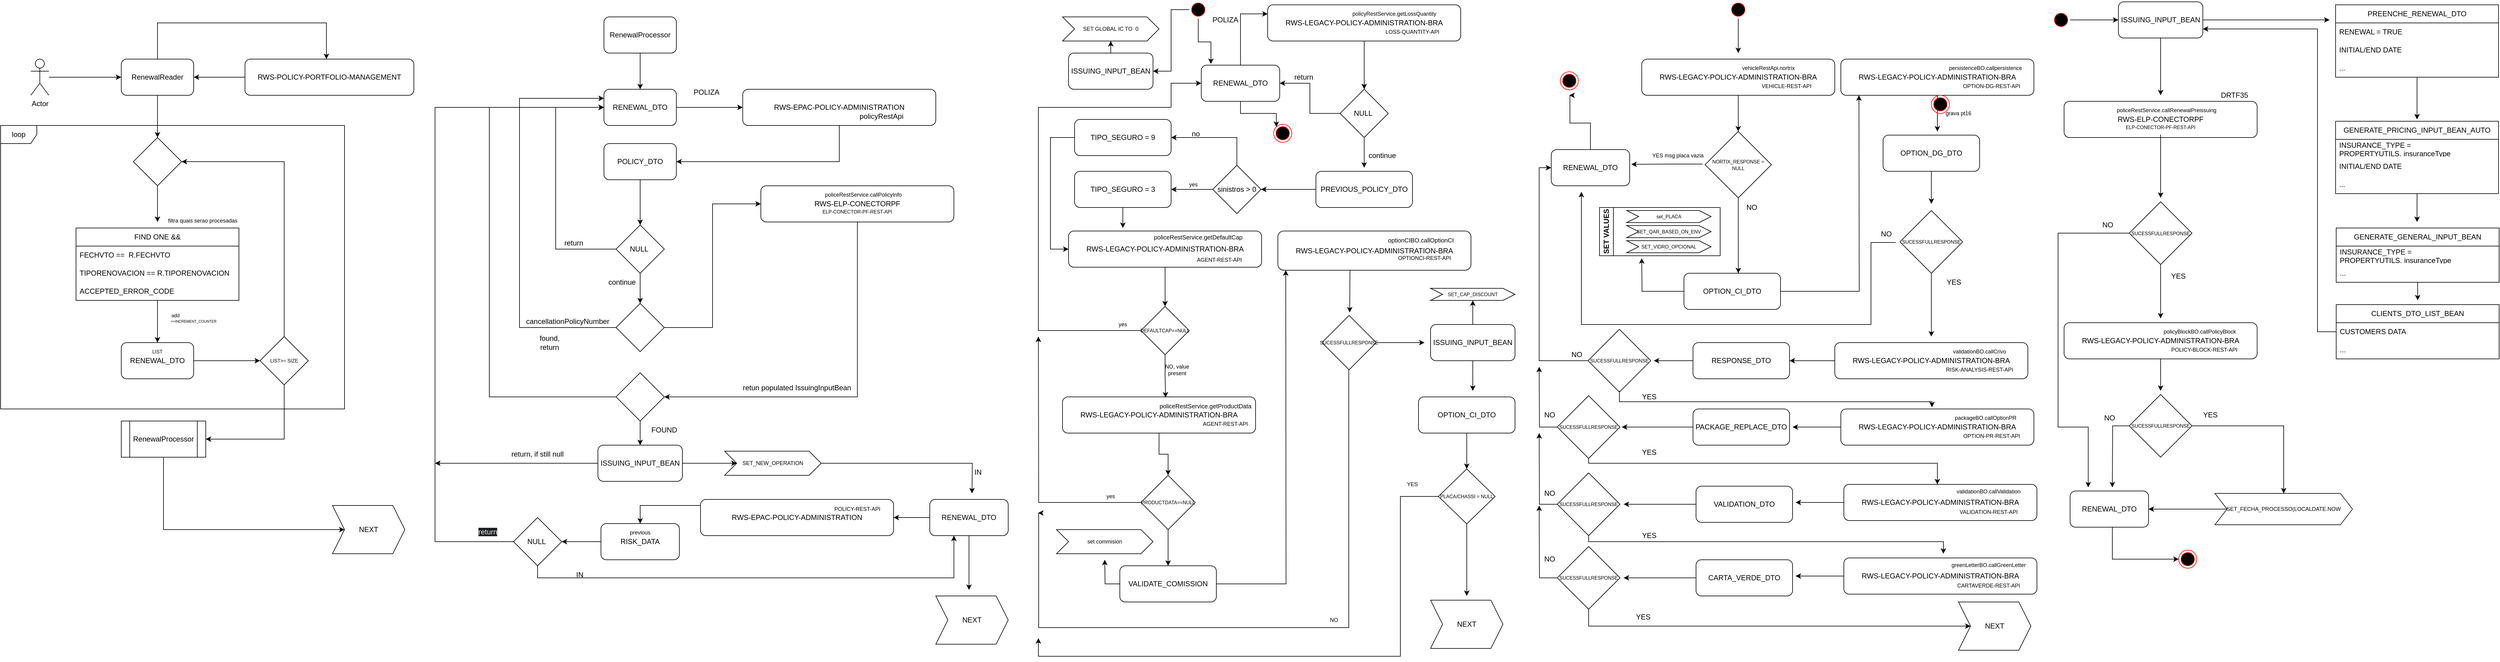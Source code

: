 <mxfile version="23.0.2" type="device">
  <diagram name="Page-1" id="FIISch80Dv1QROX9bq-F">
    <mxGraphModel dx="1757" dy="733" grid="1" gridSize="10" guides="1" tooltips="1" connect="1" arrows="1" fold="1" page="1" pageScale="1" pageWidth="850" pageHeight="1100" math="0" shadow="0">
      <root>
        <mxCell id="0" />
        <mxCell id="1" parent="0" />
        <mxCell id="9QZ1C-f4VBsv2TuuvLaw-34" style="edgeStyle=orthogonalEdgeStyle;rounded=0;orthogonalLoop=1;jettySize=auto;html=1;" parent="1" source="9QZ1C-f4VBsv2TuuvLaw-1" target="9QZ1C-f4VBsv2TuuvLaw-4" edge="1">
          <mxGeometry relative="1" as="geometry" />
        </mxCell>
        <mxCell id="9QZ1C-f4VBsv2TuuvLaw-1" value="Actor" style="shape=umlActor;verticalLabelPosition=bottom;verticalAlign=top;html=1;outlineConnect=0;" parent="1" vertex="1">
          <mxGeometry x="60" y="100" width="30" height="60" as="geometry" />
        </mxCell>
        <mxCell id="9QZ1C-f4VBsv2TuuvLaw-8" style="edgeStyle=orthogonalEdgeStyle;rounded=0;orthogonalLoop=1;jettySize=auto;html=1;" parent="1" source="9QZ1C-f4VBsv2TuuvLaw-4" target="9QZ1C-f4VBsv2TuuvLaw-5" edge="1">
          <mxGeometry relative="1" as="geometry">
            <Array as="points">
              <mxPoint x="270" y="40" />
              <mxPoint x="550" y="40" />
            </Array>
          </mxGeometry>
        </mxCell>
        <mxCell id="9QZ1C-f4VBsv2TuuvLaw-28" style="edgeStyle=orthogonalEdgeStyle;rounded=0;orthogonalLoop=1;jettySize=auto;html=1;entryX=0.5;entryY=0;entryDx=0;entryDy=0;" parent="1" source="9QZ1C-f4VBsv2TuuvLaw-4" target="9QZ1C-f4VBsv2TuuvLaw-17" edge="1">
          <mxGeometry relative="1" as="geometry" />
        </mxCell>
        <mxCell id="9QZ1C-f4VBsv2TuuvLaw-4" value="RenewalReader" style="rounded=1;whiteSpace=wrap;html=1;" parent="1" vertex="1">
          <mxGeometry x="210" y="100" width="120" height="60" as="geometry" />
        </mxCell>
        <mxCell id="9QZ1C-f4VBsv2TuuvLaw-15" style="edgeStyle=orthogonalEdgeStyle;rounded=0;orthogonalLoop=1;jettySize=auto;html=1;entryX=1;entryY=0.5;entryDx=0;entryDy=0;" parent="1" source="9QZ1C-f4VBsv2TuuvLaw-5" target="9QZ1C-f4VBsv2TuuvLaw-4" edge="1">
          <mxGeometry relative="1" as="geometry">
            <mxPoint x="350" y="130" as="targetPoint" />
          </mxGeometry>
        </mxCell>
        <mxCell id="9QZ1C-f4VBsv2TuuvLaw-5" value="RWS-POLICY-PORTFOLIO-MANAGEMENT&lt;br&gt;" style="rounded=1;whiteSpace=wrap;html=1;" parent="1" vertex="1">
          <mxGeometry x="415" y="100" width="280" height="60" as="geometry" />
        </mxCell>
        <mxCell id="9QZ1C-f4VBsv2TuuvLaw-43" style="edgeStyle=orthogonalEdgeStyle;rounded=0;orthogonalLoop=1;jettySize=auto;html=1;entryX=1;entryY=0.5;entryDx=0;entryDy=0;" parent="1" source="9QZ1C-f4VBsv2TuuvLaw-7" target="9QZ1C-f4VBsv2TuuvLaw-39" edge="1">
          <mxGeometry relative="1" as="geometry">
            <Array as="points">
              <mxPoint x="1400" y="270" />
            </Array>
          </mxGeometry>
        </mxCell>
        <mxCell id="9QZ1C-f4VBsv2TuuvLaw-7" value="RWS-EPAC-POLICY-ADMINISTRATION" style="rounded=1;whiteSpace=wrap;html=1;" parent="1" vertex="1">
          <mxGeometry x="1240" y="150" width="320" height="60" as="geometry" />
        </mxCell>
        <mxCell id="9QZ1C-f4VBsv2TuuvLaw-105" style="edgeStyle=orthogonalEdgeStyle;rounded=0;orthogonalLoop=1;jettySize=auto;html=1;" parent="1" source="9QZ1C-f4VBsv2TuuvLaw-16" target="9QZ1C-f4VBsv2TuuvLaw-104" edge="1">
          <mxGeometry relative="1" as="geometry">
            <Array as="points">
              <mxPoint x="280" y="880" />
            </Array>
          </mxGeometry>
        </mxCell>
        <mxCell id="9QZ1C-f4VBsv2TuuvLaw-16" value="RenewalProcessor" style="shape=process;whiteSpace=wrap;html=1;backgroundOutline=1;" parent="1" vertex="1">
          <mxGeometry x="210" y="700" width="140" height="60" as="geometry" />
        </mxCell>
        <mxCell id="9QZ1C-f4VBsv2TuuvLaw-29" style="edgeStyle=orthogonalEdgeStyle;rounded=0;orthogonalLoop=1;jettySize=auto;html=1;" parent="1" source="9QZ1C-f4VBsv2TuuvLaw-17" edge="1">
          <mxGeometry relative="1" as="geometry">
            <mxPoint x="270" y="370" as="targetPoint" />
          </mxGeometry>
        </mxCell>
        <mxCell id="9QZ1C-f4VBsv2TuuvLaw-17" value="" style="rhombus;whiteSpace=wrap;html=1;" parent="1" vertex="1">
          <mxGeometry x="230" y="230" width="80" height="80" as="geometry" />
        </mxCell>
        <mxCell id="9QZ1C-f4VBsv2TuuvLaw-31" style="edgeStyle=orthogonalEdgeStyle;rounded=0;orthogonalLoop=1;jettySize=auto;html=1;entryX=1;entryY=0.5;entryDx=0;entryDy=0;" parent="1" source="9QZ1C-f4VBsv2TuuvLaw-18" target="9QZ1C-f4VBsv2TuuvLaw-17" edge="1">
          <mxGeometry relative="1" as="geometry">
            <Array as="points">
              <mxPoint x="480" y="270" />
            </Array>
          </mxGeometry>
        </mxCell>
        <mxCell id="9QZ1C-f4VBsv2TuuvLaw-33" style="edgeStyle=orthogonalEdgeStyle;rounded=0;orthogonalLoop=1;jettySize=auto;html=1;entryX=1;entryY=0.5;entryDx=0;entryDy=0;" parent="1" source="9QZ1C-f4VBsv2TuuvLaw-18" target="9QZ1C-f4VBsv2TuuvLaw-16" edge="1">
          <mxGeometry relative="1" as="geometry">
            <Array as="points">
              <mxPoint x="480" y="730" />
            </Array>
          </mxGeometry>
        </mxCell>
        <mxCell id="9QZ1C-f4VBsv2TuuvLaw-18" value="" style="rhombus;whiteSpace=wrap;html=1;" parent="1" vertex="1">
          <mxGeometry x="440" y="560" width="80" height="80" as="geometry" />
        </mxCell>
        <mxCell id="9QZ1C-f4VBsv2TuuvLaw-45" style="edgeStyle=orthogonalEdgeStyle;rounded=0;orthogonalLoop=1;jettySize=auto;html=1;entryX=0;entryY=0.5;entryDx=0;entryDy=0;" parent="1" source="9QZ1C-f4VBsv2TuuvLaw-19" target="9QZ1C-f4VBsv2TuuvLaw-40" edge="1">
          <mxGeometry relative="1" as="geometry">
            <mxPoint x="1000" y="170" as="targetPoint" />
            <Array as="points">
              <mxPoint x="930" y="415" />
              <mxPoint x="930" y="180" />
            </Array>
          </mxGeometry>
        </mxCell>
        <mxCell id="9QZ1C-f4VBsv2TuuvLaw-52" style="edgeStyle=orthogonalEdgeStyle;rounded=0;orthogonalLoop=1;jettySize=auto;html=1;entryX=0.5;entryY=0;entryDx=0;entryDy=0;" parent="1" source="9QZ1C-f4VBsv2TuuvLaw-19" target="9QZ1C-f4VBsv2TuuvLaw-51" edge="1">
          <mxGeometry relative="1" as="geometry" />
        </mxCell>
        <mxCell id="9QZ1C-f4VBsv2TuuvLaw-19" value="NULL&amp;nbsp;" style="rhombus;whiteSpace=wrap;html=1;" parent="1" vertex="1">
          <mxGeometry x="1030" y="375" width="80" height="80" as="geometry" />
        </mxCell>
        <mxCell id="9QZ1C-f4VBsv2TuuvLaw-27" style="edgeStyle=orthogonalEdgeStyle;rounded=0;orthogonalLoop=1;jettySize=auto;html=1;entryX=0.5;entryY=0;entryDx=0;entryDy=0;" parent="1" source="9QZ1C-f4VBsv2TuuvLaw-20" target="9QZ1C-f4VBsv2TuuvLaw-24" edge="1">
          <mxGeometry relative="1" as="geometry">
            <mxPoint x="295" y="560" as="targetPoint" />
          </mxGeometry>
        </mxCell>
        <mxCell id="9QZ1C-f4VBsv2TuuvLaw-20" value="FIND ONE &amp;amp;&amp;amp;" style="swimlane;fontStyle=0;childLayout=stackLayout;horizontal=1;startSize=30;horizontalStack=0;resizeParent=1;resizeParentMax=0;resizeLast=0;collapsible=1;marginBottom=0;whiteSpace=wrap;html=1;" parent="1" vertex="1">
          <mxGeometry x="135" y="380" width="270" height="120" as="geometry" />
        </mxCell>
        <mxCell id="9QZ1C-f4VBsv2TuuvLaw-21" value="FECHVTO ==&amp;nbsp; R.FECHVTO" style="text;strokeColor=none;fillColor=none;align=left;verticalAlign=middle;spacingLeft=4;spacingRight=4;overflow=hidden;points=[[0,0.5],[1,0.5]];portConstraint=eastwest;rotatable=0;whiteSpace=wrap;html=1;" parent="9QZ1C-f4VBsv2TuuvLaw-20" vertex="1">
          <mxGeometry y="30" width="270" height="30" as="geometry" />
        </mxCell>
        <mxCell id="9QZ1C-f4VBsv2TuuvLaw-22" value="TIPORENOVACION == R.TIPORENOVACION" style="text;strokeColor=none;fillColor=none;align=left;verticalAlign=middle;spacingLeft=4;spacingRight=4;overflow=hidden;points=[[0,0.5],[1,0.5]];portConstraint=eastwest;rotatable=0;whiteSpace=wrap;html=1;" parent="9QZ1C-f4VBsv2TuuvLaw-20" vertex="1">
          <mxGeometry y="60" width="270" height="30" as="geometry" />
        </mxCell>
        <mxCell id="9QZ1C-f4VBsv2TuuvLaw-23" value="ACCEPTED_ERROR_CODE" style="text;strokeColor=none;fillColor=none;align=left;verticalAlign=middle;spacingLeft=4;spacingRight=4;overflow=hidden;points=[[0,0.5],[1,0.5]];portConstraint=eastwest;rotatable=0;whiteSpace=wrap;html=1;" parent="9QZ1C-f4VBsv2TuuvLaw-20" vertex="1">
          <mxGeometry y="90" width="270" height="30" as="geometry" />
        </mxCell>
        <mxCell id="9QZ1C-f4VBsv2TuuvLaw-30" style="edgeStyle=orthogonalEdgeStyle;rounded=0;orthogonalLoop=1;jettySize=auto;html=1;entryX=0;entryY=0.5;entryDx=0;entryDy=0;" parent="1" source="9QZ1C-f4VBsv2TuuvLaw-24" target="9QZ1C-f4VBsv2TuuvLaw-18" edge="1">
          <mxGeometry relative="1" as="geometry">
            <mxPoint x="430" y="600" as="targetPoint" />
          </mxGeometry>
        </mxCell>
        <mxCell id="9QZ1C-f4VBsv2TuuvLaw-24" value="RENEWAL_DTO" style="rounded=1;whiteSpace=wrap;html=1;" parent="1" vertex="1">
          <mxGeometry x="210" y="570" width="120" height="60" as="geometry" />
        </mxCell>
        <mxCell id="9QZ1C-f4VBsv2TuuvLaw-25" value="++INCREMENT_COUNTER" style="text;html=1;strokeColor=none;fillColor=none;align=center;verticalAlign=middle;whiteSpace=wrap;rounded=0;fontSize=6;spacing=0;" parent="1" vertex="1">
          <mxGeometry x="300" y="520" width="60" height="30" as="geometry" />
        </mxCell>
        <mxCell id="9QZ1C-f4VBsv2TuuvLaw-32" value="LIST&amp;gt;= SIZE" style="text;html=1;strokeColor=none;fillColor=none;align=center;verticalAlign=middle;whiteSpace=wrap;rounded=0;fontSize=8;" parent="1" vertex="1">
          <mxGeometry x="435" y="585" width="90" height="30" as="geometry" />
        </mxCell>
        <mxCell id="9QZ1C-f4VBsv2TuuvLaw-41" style="edgeStyle=orthogonalEdgeStyle;rounded=0;orthogonalLoop=1;jettySize=auto;html=1;entryX=0.5;entryY=0;entryDx=0;entryDy=0;" parent="1" source="9QZ1C-f4VBsv2TuuvLaw-38" target="9QZ1C-f4VBsv2TuuvLaw-40" edge="1">
          <mxGeometry relative="1" as="geometry" />
        </mxCell>
        <mxCell id="9QZ1C-f4VBsv2TuuvLaw-38" value="RenewalProcessor" style="rounded=1;whiteSpace=wrap;html=1;" parent="1" vertex="1">
          <mxGeometry x="1010" y="30" width="120" height="60" as="geometry" />
        </mxCell>
        <mxCell id="9QZ1C-f4VBsv2TuuvLaw-46" style="edgeStyle=orthogonalEdgeStyle;rounded=0;orthogonalLoop=1;jettySize=auto;html=1;" parent="1" source="9QZ1C-f4VBsv2TuuvLaw-39" target="9QZ1C-f4VBsv2TuuvLaw-19" edge="1">
          <mxGeometry relative="1" as="geometry" />
        </mxCell>
        <mxCell id="9QZ1C-f4VBsv2TuuvLaw-39" value="POLICY_DTO" style="rounded=1;whiteSpace=wrap;html=1;" parent="1" vertex="1">
          <mxGeometry x="1010" y="240" width="120" height="60" as="geometry" />
        </mxCell>
        <mxCell id="9QZ1C-f4VBsv2TuuvLaw-42" style="edgeStyle=orthogonalEdgeStyle;rounded=0;orthogonalLoop=1;jettySize=auto;html=1;" parent="1" source="9QZ1C-f4VBsv2TuuvLaw-40" target="9QZ1C-f4VBsv2TuuvLaw-7" edge="1">
          <mxGeometry relative="1" as="geometry" />
        </mxCell>
        <mxCell id="9QZ1C-f4VBsv2TuuvLaw-40" value="RENEWAL_DTO" style="rounded=1;whiteSpace=wrap;html=1;" parent="1" vertex="1">
          <mxGeometry x="1010" y="150" width="120" height="60" as="geometry" />
        </mxCell>
        <mxCell id="9QZ1C-f4VBsv2TuuvLaw-47" value="POLIZA" style="text;html=1;strokeColor=none;fillColor=none;align=center;verticalAlign=middle;whiteSpace=wrap;rounded=0;" parent="1" vertex="1">
          <mxGeometry x="1150" y="140" width="60" height="30" as="geometry" />
        </mxCell>
        <mxCell id="9QZ1C-f4VBsv2TuuvLaw-63" style="edgeStyle=orthogonalEdgeStyle;rounded=0;orthogonalLoop=1;jettySize=auto;html=1;entryX=1;entryY=0.5;entryDx=0;entryDy=0;" parent="1" source="9QZ1C-f4VBsv2TuuvLaw-48" target="9QZ1C-f4VBsv2TuuvLaw-60" edge="1">
          <mxGeometry relative="1" as="geometry">
            <Array as="points">
              <mxPoint x="1430" y="660" />
            </Array>
          </mxGeometry>
        </mxCell>
        <mxCell id="9QZ1C-f4VBsv2TuuvLaw-48" value="RWS-ELP-CONECTORPF" style="rounded=1;whiteSpace=wrap;html=1;" parent="1" vertex="1">
          <mxGeometry x="1270" y="310" width="320" height="60" as="geometry" />
        </mxCell>
        <mxCell id="9QZ1C-f4VBsv2TuuvLaw-49" value="return" style="text;html=1;strokeColor=none;fillColor=none;align=center;verticalAlign=middle;whiteSpace=wrap;rounded=0;" parent="1" vertex="1">
          <mxGeometry x="930" y="390" width="60" height="30" as="geometry" />
        </mxCell>
        <mxCell id="9QZ1C-f4VBsv2TuuvLaw-50" value="continue" style="text;html=1;strokeColor=none;fillColor=none;align=center;verticalAlign=middle;whiteSpace=wrap;rounded=0;" parent="1" vertex="1">
          <mxGeometry x="1010" y="455" width="60" height="30" as="geometry" />
        </mxCell>
        <mxCell id="9QZ1C-f4VBsv2TuuvLaw-55" style="edgeStyle=orthogonalEdgeStyle;rounded=0;orthogonalLoop=1;jettySize=auto;html=1;entryX=0;entryY=0.25;entryDx=0;entryDy=0;" parent="1" source="9QZ1C-f4VBsv2TuuvLaw-51" target="9QZ1C-f4VBsv2TuuvLaw-40" edge="1">
          <mxGeometry relative="1" as="geometry">
            <Array as="points">
              <mxPoint x="870" y="545" />
              <mxPoint x="870" y="165" />
            </Array>
          </mxGeometry>
        </mxCell>
        <mxCell id="9QZ1C-f4VBsv2TuuvLaw-81" style="edgeStyle=orthogonalEdgeStyle;rounded=0;orthogonalLoop=1;jettySize=auto;html=1;entryX=0;entryY=0.5;entryDx=0;entryDy=0;" parent="1" source="9QZ1C-f4VBsv2TuuvLaw-51" target="9QZ1C-f4VBsv2TuuvLaw-48" edge="1">
          <mxGeometry relative="1" as="geometry" />
        </mxCell>
        <mxCell id="9QZ1C-f4VBsv2TuuvLaw-51" value="" style="rhombus;whiteSpace=wrap;html=1;" parent="1" vertex="1">
          <mxGeometry x="1030" y="505" width="80" height="80" as="geometry" />
        </mxCell>
        <mxCell id="9QZ1C-f4VBsv2TuuvLaw-54" value="cancellationPolicyNumber" style="text;html=1;strokeColor=none;fillColor=none;align=center;verticalAlign=middle;whiteSpace=wrap;rounded=0;" parent="1" vertex="1">
          <mxGeometry x="920" y="520" width="60" height="30" as="geometry" />
        </mxCell>
        <mxCell id="9QZ1C-f4VBsv2TuuvLaw-56" value="found, return" style="text;html=1;strokeColor=none;fillColor=none;align=center;verticalAlign=middle;whiteSpace=wrap;rounded=0;" parent="1" vertex="1">
          <mxGeometry x="890" y="555" width="60" height="30" as="geometry" />
        </mxCell>
        <mxCell id="9QZ1C-f4VBsv2TuuvLaw-67" style="edgeStyle=orthogonalEdgeStyle;rounded=0;orthogonalLoop=1;jettySize=auto;html=1;" parent="1" source="9QZ1C-f4VBsv2TuuvLaw-58" target="9QZ1C-f4VBsv2TuuvLaw-66" edge="1">
          <mxGeometry relative="1" as="geometry" />
        </mxCell>
        <mxCell id="9QZ1C-f4VBsv2TuuvLaw-97" style="edgeStyle=orthogonalEdgeStyle;rounded=0;orthogonalLoop=1;jettySize=auto;html=1;" parent="1" source="9QZ1C-f4VBsv2TuuvLaw-58" edge="1">
          <mxGeometry relative="1" as="geometry">
            <mxPoint x="730" y="770" as="targetPoint" />
          </mxGeometry>
        </mxCell>
        <mxCell id="9QZ1C-f4VBsv2TuuvLaw-58" value="ISSUING_INPUT_BEAN" style="rounded=1;whiteSpace=wrap;html=1;" parent="1" vertex="1">
          <mxGeometry x="1000" y="740" width="140" height="60" as="geometry" />
        </mxCell>
        <mxCell id="9QZ1C-f4VBsv2TuuvLaw-62" style="edgeStyle=orthogonalEdgeStyle;rounded=0;orthogonalLoop=1;jettySize=auto;html=1;" parent="1" source="9QZ1C-f4VBsv2TuuvLaw-60" target="9QZ1C-f4VBsv2TuuvLaw-58" edge="1">
          <mxGeometry relative="1" as="geometry" />
        </mxCell>
        <mxCell id="9QZ1C-f4VBsv2TuuvLaw-64" style="edgeStyle=orthogonalEdgeStyle;rounded=0;orthogonalLoop=1;jettySize=auto;html=1;entryX=0;entryY=0.5;entryDx=0;entryDy=0;" parent="1" source="9QZ1C-f4VBsv2TuuvLaw-60" target="9QZ1C-f4VBsv2TuuvLaw-40" edge="1">
          <mxGeometry relative="1" as="geometry">
            <Array as="points">
              <mxPoint x="820" y="660" />
              <mxPoint x="820" y="180" />
            </Array>
          </mxGeometry>
        </mxCell>
        <mxCell id="9QZ1C-f4VBsv2TuuvLaw-60" value="" style="rhombus;whiteSpace=wrap;html=1;" parent="1" vertex="1">
          <mxGeometry x="1030" y="620" width="80" height="80" as="geometry" />
        </mxCell>
        <mxCell id="9QZ1C-f4VBsv2TuuvLaw-65" value="FOUND" style="text;html=1;strokeColor=none;fillColor=none;align=center;verticalAlign=middle;whiteSpace=wrap;rounded=0;" parent="1" vertex="1">
          <mxGeometry x="1080" y="700" width="60" height="30" as="geometry" />
        </mxCell>
        <mxCell id="9QZ1C-f4VBsv2TuuvLaw-109" style="edgeStyle=orthogonalEdgeStyle;rounded=0;orthogonalLoop=1;jettySize=auto;html=1;" parent="1" source="9QZ1C-f4VBsv2TuuvLaw-66" edge="1">
          <mxGeometry relative="1" as="geometry">
            <mxPoint x="1620" y="820" as="targetPoint" />
          </mxGeometry>
        </mxCell>
        <mxCell id="9QZ1C-f4VBsv2TuuvLaw-66" value="SET_NEW_OPERATION" style="shape=step;perimeter=stepPerimeter;whiteSpace=wrap;html=1;fixedSize=1;fontSize=9;" parent="1" vertex="1">
          <mxGeometry x="1210" y="750" width="160" height="40" as="geometry" />
        </mxCell>
        <mxCell id="9QZ1C-f4VBsv2TuuvLaw-111" style="edgeStyle=orthogonalEdgeStyle;rounded=0;orthogonalLoop=1;jettySize=auto;html=1;entryX=1;entryY=0.5;entryDx=0;entryDy=0;" parent="1" source="9QZ1C-f4VBsv2TuuvLaw-68" target="9QZ1C-f4VBsv2TuuvLaw-71" edge="1">
          <mxGeometry relative="1" as="geometry" />
        </mxCell>
        <mxCell id="9QZ1C-f4VBsv2TuuvLaw-115" style="edgeStyle=orthogonalEdgeStyle;rounded=0;orthogonalLoop=1;jettySize=auto;html=1;" parent="1" source="9QZ1C-f4VBsv2TuuvLaw-68" edge="1">
          <mxGeometry relative="1" as="geometry">
            <mxPoint x="1615" y="980" as="targetPoint" />
          </mxGeometry>
        </mxCell>
        <mxCell id="9QZ1C-f4VBsv2TuuvLaw-68" value="RENEWAL_DTO" style="rounded=1;whiteSpace=wrap;html=1;" parent="1" vertex="1">
          <mxGeometry x="1550" y="830" width="130" height="60" as="geometry" />
        </mxCell>
        <mxCell id="9QZ1C-f4VBsv2TuuvLaw-112" style="edgeStyle=orthogonalEdgeStyle;rounded=0;orthogonalLoop=1;jettySize=auto;html=1;entryX=0.5;entryY=0;entryDx=0;entryDy=0;" parent="1" source="9QZ1C-f4VBsv2TuuvLaw-71" target="9QZ1C-f4VBsv2TuuvLaw-74" edge="1">
          <mxGeometry relative="1" as="geometry">
            <Array as="points">
              <mxPoint x="1070" y="840" />
            </Array>
          </mxGeometry>
        </mxCell>
        <mxCell id="9QZ1C-f4VBsv2TuuvLaw-71" value="RWS-EPAC-POLICY-ADMINISTRATION" style="rounded=1;whiteSpace=wrap;html=1;" parent="1" vertex="1">
          <mxGeometry x="1170" y="830" width="320" height="60" as="geometry" />
        </mxCell>
        <mxCell id="9QZ1C-f4VBsv2TuuvLaw-72" value="POLICY-REST-API" style="text;html=1;strokeColor=none;fillColor=none;align=center;verticalAlign=middle;whiteSpace=wrap;rounded=0;fontSize=9;" parent="1" vertex="1">
          <mxGeometry x="1380" y="831" width="100" height="30" as="geometry" />
        </mxCell>
        <mxCell id="9QZ1C-f4VBsv2TuuvLaw-80" style="edgeStyle=orthogonalEdgeStyle;rounded=0;orthogonalLoop=1;jettySize=auto;html=1;entryX=1;entryY=0.5;entryDx=0;entryDy=0;" parent="1" source="9QZ1C-f4VBsv2TuuvLaw-73" target="9QZ1C-f4VBsv2TuuvLaw-79" edge="1">
          <mxGeometry relative="1" as="geometry" />
        </mxCell>
        <mxCell id="9QZ1C-f4VBsv2TuuvLaw-73" value="RISK_DATA" style="rounded=1;whiteSpace=wrap;html=1;" parent="1" vertex="1">
          <mxGeometry x="1005" y="870" width="130" height="60" as="geometry" />
        </mxCell>
        <mxCell id="9QZ1C-f4VBsv2TuuvLaw-74" value="previous" style="text;html=1;strokeColor=none;fillColor=none;align=center;verticalAlign=middle;whiteSpace=wrap;rounded=0;fontSize=9;" parent="1" vertex="1">
          <mxGeometry x="1020" y="870" width="100" height="30" as="geometry" />
        </mxCell>
        <mxCell id="9QZ1C-f4VBsv2TuuvLaw-85" style="edgeStyle=orthogonalEdgeStyle;rounded=0;orthogonalLoop=1;jettySize=auto;html=1;" parent="1" source="9QZ1C-f4VBsv2TuuvLaw-79" target="9QZ1C-f4VBsv2TuuvLaw-40" edge="1">
          <mxGeometry relative="1" as="geometry">
            <Array as="points">
              <mxPoint x="730" y="900" />
              <mxPoint x="730" y="180" />
            </Array>
          </mxGeometry>
        </mxCell>
        <mxCell id="9QZ1C-f4VBsv2TuuvLaw-107" style="edgeStyle=orthogonalEdgeStyle;rounded=0;orthogonalLoop=1;jettySize=auto;html=1;" parent="1" source="9QZ1C-f4VBsv2TuuvLaw-79" edge="1">
          <mxGeometry relative="1" as="geometry">
            <mxPoint x="1590" y="890" as="targetPoint" />
            <Array as="points">
              <mxPoint x="900" y="960" />
              <mxPoint x="1590" y="960" />
              <mxPoint x="1590" y="890" />
            </Array>
          </mxGeometry>
        </mxCell>
        <mxCell id="9QZ1C-f4VBsv2TuuvLaw-79" value="NULL&amp;nbsp;" style="rhombus;whiteSpace=wrap;html=1;" parent="1" vertex="1">
          <mxGeometry x="860" y="860" width="80" height="80" as="geometry" />
        </mxCell>
        <mxCell id="9QZ1C-f4VBsv2TuuvLaw-83" value="&lt;span style=&quot;color: rgb(240, 240, 240); font-family: Helvetica; font-size: 12px; font-style: normal; font-variant-ligatures: normal; font-variant-caps: normal; font-weight: 400; letter-spacing: normal; orphans: 2; text-align: center; text-indent: 0px; text-transform: none; widows: 2; word-spacing: 0px; -webkit-text-stroke-width: 0px; background-color: rgb(27, 29, 30); text-decoration-thickness: initial; text-decoration-style: initial; text-decoration-color: initial; float: none; display: inline !important;&quot;&gt;return&lt;/span&gt;" style="text;whiteSpace=wrap;html=1;" parent="1" vertex="1">
          <mxGeometry x="800" y="870" width="60" height="20" as="geometry" />
        </mxCell>
        <mxCell id="9QZ1C-f4VBsv2TuuvLaw-125" style="edgeStyle=orthogonalEdgeStyle;rounded=0;orthogonalLoop=1;jettySize=auto;html=1;entryX=0.5;entryY=0;entryDx=0;entryDy=0;" parent="1" source="9QZ1C-f4VBsv2TuuvLaw-87" target="9QZ1C-f4VBsv2TuuvLaw-124" edge="1">
          <mxGeometry relative="1" as="geometry" />
        </mxCell>
        <mxCell id="9QZ1C-f4VBsv2TuuvLaw-87" value="RWS-LEGACY-POLICY-ADMINISTRATION-BRA" style="rounded=1;whiteSpace=wrap;html=1;" parent="1" vertex="1">
          <mxGeometry x="2110" y="10" width="320" height="60" as="geometry" />
        </mxCell>
        <mxCell id="9QZ1C-f4VBsv2TuuvLaw-88" value="LOSS-QUANTITY-API" style="text;html=1;strokeColor=none;fillColor=none;align=center;verticalAlign=middle;whiteSpace=wrap;rounded=0;fontSize=9;" parent="1" vertex="1">
          <mxGeometry x="2300" y="40" width="100" height="30" as="geometry" />
        </mxCell>
        <mxCell id="9QZ1C-f4VBsv2TuuvLaw-94" value="policyRestApi" style="text;html=1;strokeColor=none;fillColor=none;align=center;verticalAlign=middle;whiteSpace=wrap;rounded=0;" parent="1" vertex="1">
          <mxGeometry x="1440" y="180" width="60" height="30" as="geometry" />
        </mxCell>
        <mxCell id="9QZ1C-f4VBsv2TuuvLaw-95" value="policeRestService.callPolicyInfo" style="text;html=1;strokeColor=none;fillColor=none;align=center;verticalAlign=middle;whiteSpace=wrap;rounded=0;fontSize=9;" parent="1" vertex="1">
          <mxGeometry x="1410" y="310" width="60" height="30" as="geometry" />
        </mxCell>
        <mxCell id="9QZ1C-f4VBsv2TuuvLaw-96" value="retun populated IssuingInputBean" style="text;html=1;strokeColor=none;fillColor=none;align=center;verticalAlign=middle;whiteSpace=wrap;rounded=0;" parent="1" vertex="1">
          <mxGeometry x="1230" y="630" width="200" height="30" as="geometry" />
        </mxCell>
        <mxCell id="9QZ1C-f4VBsv2TuuvLaw-98" value="return, if still null" style="text;html=1;strokeColor=none;fillColor=none;align=center;verticalAlign=middle;whiteSpace=wrap;rounded=0;" parent="1" vertex="1">
          <mxGeometry x="800" y="740" width="200" height="30" as="geometry" />
        </mxCell>
        <mxCell id="9QZ1C-f4VBsv2TuuvLaw-104" value="NEXT" style="shape=step;perimeter=stepPerimeter;whiteSpace=wrap;html=1;fixedSize=1;" parent="1" vertex="1">
          <mxGeometry x="560" y="840" width="120" height="80" as="geometry" />
        </mxCell>
        <mxCell id="9QZ1C-f4VBsv2TuuvLaw-106" value="NEXT" style="shape=step;perimeter=stepPerimeter;whiteSpace=wrap;html=1;fixedSize=1;" parent="1" vertex="1">
          <mxGeometry x="1560" y="990" width="120" height="80" as="geometry" />
        </mxCell>
        <mxCell id="9QZ1C-f4VBsv2TuuvLaw-110" value="IN" style="text;html=1;strokeColor=none;fillColor=none;align=center;verticalAlign=middle;whiteSpace=wrap;rounded=0;" parent="1" vertex="1">
          <mxGeometry x="1600" y="770" width="60" height="30" as="geometry" />
        </mxCell>
        <mxCell id="9QZ1C-f4VBsv2TuuvLaw-113" value="IN" style="text;html=1;strokeColor=none;fillColor=none;align=center;verticalAlign=middle;whiteSpace=wrap;rounded=0;" parent="1" vertex="1">
          <mxGeometry x="940" y="940" width="60" height="30" as="geometry" />
        </mxCell>
        <mxCell id="9QZ1C-f4VBsv2TuuvLaw-122" style="edgeStyle=orthogonalEdgeStyle;rounded=0;orthogonalLoop=1;jettySize=auto;html=1;entryX=0;entryY=0.25;entryDx=0;entryDy=0;" parent="1" source="9QZ1C-f4VBsv2TuuvLaw-117" target="9QZ1C-f4VBsv2TuuvLaw-87" edge="1">
          <mxGeometry relative="1" as="geometry" />
        </mxCell>
        <mxCell id="2yw8QDCJ4mK4JJ--CAt5-114" style="edgeStyle=orthogonalEdgeStyle;rounded=0;orthogonalLoop=1;jettySize=auto;html=1;entryX=0;entryY=0;entryDx=0;entryDy=0;" edge="1" parent="1" source="9QZ1C-f4VBsv2TuuvLaw-117" target="2yw8QDCJ4mK4JJ--CAt5-112">
          <mxGeometry relative="1" as="geometry" />
        </mxCell>
        <mxCell id="9QZ1C-f4VBsv2TuuvLaw-117" value="RENEWAL_DTO" style="rounded=1;whiteSpace=wrap;html=1;" parent="1" vertex="1">
          <mxGeometry x="2000" y="110" width="130" height="60" as="geometry" />
        </mxCell>
        <mxCell id="9QZ1C-f4VBsv2TuuvLaw-118" value="SET GLOBAL IC TO&amp;nbsp; 0" style="shape=step;perimeter=stepPerimeter;whiteSpace=wrap;html=1;fixedSize=1;fontSize=9;" parent="1" vertex="1">
          <mxGeometry x="1770" y="30" width="160" height="40" as="geometry" />
        </mxCell>
        <mxCell id="9QZ1C-f4VBsv2TuuvLaw-120" value="" style="edgeStyle=orthogonalEdgeStyle;rounded=0;orthogonalLoop=1;jettySize=auto;html=1;" parent="1" source="9QZ1C-f4VBsv2TuuvLaw-119" target="9QZ1C-f4VBsv2TuuvLaw-118" edge="1">
          <mxGeometry relative="1" as="geometry" />
        </mxCell>
        <mxCell id="9QZ1C-f4VBsv2TuuvLaw-119" value="ISSUING_INPUT_BEAN" style="rounded=1;whiteSpace=wrap;html=1;" parent="1" vertex="1">
          <mxGeometry x="1780" y="90" width="140" height="60" as="geometry" />
        </mxCell>
        <mxCell id="9QZ1C-f4VBsv2TuuvLaw-121" value="policyRestService.getLossQuantity" style="text;html=1;strokeColor=none;fillColor=none;align=center;verticalAlign=middle;whiteSpace=wrap;rounded=0;fontSize=9;" parent="1" vertex="1">
          <mxGeometry x="2270" y="10" width="100" height="30" as="geometry" />
        </mxCell>
        <mxCell id="9QZ1C-f4VBsv2TuuvLaw-123" value="POLIZA" style="text;html=1;strokeColor=none;fillColor=none;align=center;verticalAlign=middle;whiteSpace=wrap;rounded=0;spacing=0;" parent="1" vertex="1">
          <mxGeometry x="2010" y="20" width="60" height="30" as="geometry" />
        </mxCell>
        <mxCell id="9QZ1C-f4VBsv2TuuvLaw-126" style="edgeStyle=orthogonalEdgeStyle;rounded=0;orthogonalLoop=1;jettySize=auto;html=1;entryX=1;entryY=0.5;entryDx=0;entryDy=0;" parent="1" source="9QZ1C-f4VBsv2TuuvLaw-124" target="9QZ1C-f4VBsv2TuuvLaw-117" edge="1">
          <mxGeometry relative="1" as="geometry" />
        </mxCell>
        <mxCell id="9QZ1C-f4VBsv2TuuvLaw-129" style="edgeStyle=orthogonalEdgeStyle;rounded=0;orthogonalLoop=1;jettySize=auto;html=1;" parent="1" source="9QZ1C-f4VBsv2TuuvLaw-124" edge="1">
          <mxGeometry relative="1" as="geometry">
            <mxPoint x="2270" y="280" as="targetPoint" />
          </mxGeometry>
        </mxCell>
        <mxCell id="9QZ1C-f4VBsv2TuuvLaw-124" value="NULL&amp;nbsp;" style="rhombus;whiteSpace=wrap;html=1;" parent="1" vertex="1">
          <mxGeometry x="2230" y="150" width="80" height="80" as="geometry" />
        </mxCell>
        <mxCell id="9QZ1C-f4VBsv2TuuvLaw-127" value="return" style="text;html=1;strokeColor=none;fillColor=none;align=center;verticalAlign=middle;whiteSpace=wrap;rounded=0;" parent="1" vertex="1">
          <mxGeometry x="2140" y="115" width="60" height="30" as="geometry" />
        </mxCell>
        <mxCell id="9QZ1C-f4VBsv2TuuvLaw-132" style="edgeStyle=orthogonalEdgeStyle;rounded=0;orthogonalLoop=1;jettySize=auto;html=1;" parent="1" source="9QZ1C-f4VBsv2TuuvLaw-128" target="9QZ1C-f4VBsv2TuuvLaw-131" edge="1">
          <mxGeometry relative="1" as="geometry" />
        </mxCell>
        <mxCell id="9QZ1C-f4VBsv2TuuvLaw-128" value="PREVIOUS_POLICY_DTO" style="rounded=1;whiteSpace=wrap;html=1;" parent="1" vertex="1">
          <mxGeometry x="2190" y="286" width="160" height="60" as="geometry" />
        </mxCell>
        <mxCell id="9QZ1C-f4VBsv2TuuvLaw-130" value="continue" style="text;html=1;strokeColor=none;fillColor=none;align=center;verticalAlign=middle;whiteSpace=wrap;rounded=0;" parent="1" vertex="1">
          <mxGeometry x="2270" y="250" width="60" height="20" as="geometry" />
        </mxCell>
        <mxCell id="9QZ1C-f4VBsv2TuuvLaw-134" style="edgeStyle=orthogonalEdgeStyle;rounded=0;orthogonalLoop=1;jettySize=auto;html=1;entryX=1;entryY=0.5;entryDx=0;entryDy=0;exitX=0.5;exitY=0;exitDx=0;exitDy=0;" parent="1" source="9QZ1C-f4VBsv2TuuvLaw-131" target="9QZ1C-f4VBsv2TuuvLaw-133" edge="1">
          <mxGeometry relative="1" as="geometry" />
        </mxCell>
        <mxCell id="9QZ1C-f4VBsv2TuuvLaw-137" style="edgeStyle=orthogonalEdgeStyle;rounded=0;orthogonalLoop=1;jettySize=auto;html=1;entryX=1;entryY=0.5;entryDx=0;entryDy=0;" parent="1" source="9QZ1C-f4VBsv2TuuvLaw-131" target="9QZ1C-f4VBsv2TuuvLaw-135" edge="1">
          <mxGeometry relative="1" as="geometry">
            <mxPoint x="1960" y="316" as="targetPoint" />
          </mxGeometry>
        </mxCell>
        <mxCell id="9QZ1C-f4VBsv2TuuvLaw-131" value="sinistros &amp;gt; 0" style="rhombus;whiteSpace=wrap;html=1;" parent="1" vertex="1">
          <mxGeometry x="2019" y="276" width="80" height="80" as="geometry" />
        </mxCell>
        <mxCell id="9QZ1C-f4VBsv2TuuvLaw-143" style="edgeStyle=orthogonalEdgeStyle;rounded=0;orthogonalLoop=1;jettySize=auto;html=1;entryX=0;entryY=0.5;entryDx=0;entryDy=0;" parent="1" source="9QZ1C-f4VBsv2TuuvLaw-133" target="9QZ1C-f4VBsv2TuuvLaw-140" edge="1">
          <mxGeometry relative="1" as="geometry">
            <Array as="points">
              <mxPoint x="1750" y="230" />
              <mxPoint x="1750" y="415" />
            </Array>
          </mxGeometry>
        </mxCell>
        <mxCell id="9QZ1C-f4VBsv2TuuvLaw-133" value="TIPO_SEGURO = 9" style="rounded=1;whiteSpace=wrap;html=1;" parent="1" vertex="1">
          <mxGeometry x="1790" y="200" width="160" height="60" as="geometry" />
        </mxCell>
        <mxCell id="9QZ1C-f4VBsv2TuuvLaw-146" style="edgeStyle=orthogonalEdgeStyle;rounded=0;orthogonalLoop=1;jettySize=auto;html=1;" parent="1" source="9QZ1C-f4VBsv2TuuvLaw-135" edge="1">
          <mxGeometry relative="1" as="geometry">
            <mxPoint x="1870" y="380" as="targetPoint" />
          </mxGeometry>
        </mxCell>
        <mxCell id="9QZ1C-f4VBsv2TuuvLaw-135" value="TIPO_SEGURO = 3" style="rounded=1;whiteSpace=wrap;html=1;" parent="1" vertex="1">
          <mxGeometry x="1790" y="286" width="160" height="60" as="geometry" />
        </mxCell>
        <mxCell id="9QZ1C-f4VBsv2TuuvLaw-136" value="no&lt;br&gt;" style="text;html=1;strokeColor=none;fillColor=none;align=center;verticalAlign=middle;whiteSpace=wrap;rounded=0;" parent="1" vertex="1">
          <mxGeometry x="1961" y="209" width="60" height="30" as="geometry" />
        </mxCell>
        <mxCell id="9QZ1C-f4VBsv2TuuvLaw-138" value="yes" style="text;html=1;strokeColor=none;fillColor=none;align=center;verticalAlign=middle;whiteSpace=wrap;rounded=0;fontSize=9;spacing=0;" parent="1" vertex="1">
          <mxGeometry x="1957" y="293" width="60" height="30" as="geometry" />
        </mxCell>
        <mxCell id="9QZ1C-f4VBsv2TuuvLaw-147" style="edgeStyle=orthogonalEdgeStyle;rounded=0;orthogonalLoop=1;jettySize=auto;html=1;entryX=0.5;entryY=0;entryDx=0;entryDy=0;" parent="1" source="9QZ1C-f4VBsv2TuuvLaw-140" target="9QZ1C-f4VBsv2TuuvLaw-145" edge="1">
          <mxGeometry relative="1" as="geometry">
            <mxPoint x="1940" y="500" as="targetPoint" />
          </mxGeometry>
        </mxCell>
        <mxCell id="9QZ1C-f4VBsv2TuuvLaw-140" value="RWS-LEGACY-POLICY-ADMINISTRATION-BRA" style="rounded=1;whiteSpace=wrap;html=1;" parent="1" vertex="1">
          <mxGeometry x="1780" y="385" width="320" height="60" as="geometry" />
        </mxCell>
        <mxCell id="9QZ1C-f4VBsv2TuuvLaw-141" value="policeRestService.getDefaultCap" style="text;html=1;strokeColor=none;fillColor=none;align=center;verticalAlign=middle;whiteSpace=wrap;rounded=0;spacing=0;fontSize=10;" parent="1" vertex="1">
          <mxGeometry x="1965" y="380" width="60" height="30" as="geometry" />
        </mxCell>
        <mxCell id="9QZ1C-f4VBsv2TuuvLaw-142" value="AGENT-REST-API" style="text;html=1;strokeColor=none;fillColor=none;align=center;verticalAlign=middle;whiteSpace=wrap;rounded=0;fontSize=9;" parent="1" vertex="1">
          <mxGeometry x="1980" y="420" width="100" height="25" as="geometry" />
        </mxCell>
        <mxCell id="9QZ1C-f4VBsv2TuuvLaw-148" style="edgeStyle=orthogonalEdgeStyle;rounded=0;orthogonalLoop=1;jettySize=auto;html=1;entryX=0;entryY=0.5;entryDx=0;entryDy=0;" parent="1" source="9QZ1C-f4VBsv2TuuvLaw-145" edge="1" target="9QZ1C-f4VBsv2TuuvLaw-117">
          <mxGeometry relative="1" as="geometry">
            <mxPoint x="2010" y="180" as="targetPoint" />
            <Array as="points">
              <mxPoint x="1730" y="550" />
              <mxPoint x="1730" y="180" />
              <mxPoint x="1950" y="180" />
              <mxPoint x="1950" y="140" />
            </Array>
          </mxGeometry>
        </mxCell>
        <mxCell id="9QZ1C-f4VBsv2TuuvLaw-145" value="&lt;font style=&quot;font-size: 8px;&quot;&gt;DEFAULTCAP==NULL&lt;/font&gt;" style="rhombus;whiteSpace=wrap;html=1;fontSize=9;" parent="1" vertex="1">
          <mxGeometry x="1900" y="510" width="80" height="80" as="geometry" />
        </mxCell>
        <mxCell id="9QZ1C-f4VBsv2TuuvLaw-150" value="yes" style="text;html=1;strokeColor=none;fillColor=none;align=center;verticalAlign=middle;whiteSpace=wrap;rounded=0;fontSize=9;spacing=0;" parent="1" vertex="1">
          <mxGeometry x="1840" y="525" width="60" height="30" as="geometry" />
        </mxCell>
        <mxCell id="9QZ1C-f4VBsv2TuuvLaw-154" value="loop" style="shape=umlFrame;whiteSpace=wrap;html=1;pointerEvents=0;" parent="1" vertex="1">
          <mxGeometry x="10" y="210" width="570" height="470" as="geometry" />
        </mxCell>
        <mxCell id="9QZ1C-f4VBsv2TuuvLaw-155" value="add" style="text;html=1;strokeColor=none;fillColor=none;align=center;verticalAlign=middle;whiteSpace=wrap;rounded=0;fontSize=8;" parent="1" vertex="1">
          <mxGeometry x="280" y="520" width="40" height="10" as="geometry" />
        </mxCell>
        <mxCell id="9QZ1C-f4VBsv2TuuvLaw-156" value="LIST" style="text;html=1;strokeColor=none;fillColor=none;align=center;verticalAlign=middle;whiteSpace=wrap;rounded=0;fontSize=8;" parent="1" vertex="1">
          <mxGeometry x="250" y="580" width="40" height="10" as="geometry" />
        </mxCell>
        <mxCell id="2yw8QDCJ4mK4JJ--CAt5-6" style="edgeStyle=orthogonalEdgeStyle;rounded=0;orthogonalLoop=1;jettySize=auto;html=1;entryX=1;entryY=0.5;entryDx=0;entryDy=0;" edge="1" parent="1" source="2yw8QDCJ4mK4JJ--CAt5-1" target="9QZ1C-f4VBsv2TuuvLaw-119">
          <mxGeometry relative="1" as="geometry" />
        </mxCell>
        <mxCell id="2yw8QDCJ4mK4JJ--CAt5-1" value="" style="ellipse;html=1;shape=startState;fillColor=#000000;strokeColor=#ff0000;" vertex="1" parent="1">
          <mxGeometry x="1980" y="3" width="30" height="30" as="geometry" />
        </mxCell>
        <mxCell id="2yw8QDCJ4mK4JJ--CAt5-5" style="edgeStyle=orthogonalEdgeStyle;rounded=0;orthogonalLoop=1;jettySize=auto;html=1;entryX=0.123;entryY=-0.033;entryDx=0;entryDy=0;entryPerimeter=0;" edge="1" parent="1" source="2yw8QDCJ4mK4JJ--CAt5-1" target="9QZ1C-f4VBsv2TuuvLaw-117">
          <mxGeometry relative="1" as="geometry" />
        </mxCell>
        <mxCell id="2yw8QDCJ4mK4JJ--CAt5-19" style="edgeStyle=orthogonalEdgeStyle;rounded=0;orthogonalLoop=1;jettySize=auto;html=1;" edge="1" parent="1" source="2yw8QDCJ4mK4JJ--CAt5-7" target="2yw8QDCJ4mK4JJ--CAt5-17">
          <mxGeometry relative="1" as="geometry" />
        </mxCell>
        <mxCell id="2yw8QDCJ4mK4JJ--CAt5-7" value="RWS-LEGACY-POLICY-ADMINISTRATION-BRA" style="rounded=1;whiteSpace=wrap;html=1;" vertex="1" parent="1">
          <mxGeometry x="1770" y="660" width="320" height="60" as="geometry" />
        </mxCell>
        <mxCell id="2yw8QDCJ4mK4JJ--CAt5-8" value="policeRestService.getProductData" style="text;html=1;strokeColor=none;fillColor=none;align=center;verticalAlign=middle;whiteSpace=wrap;rounded=0;spacing=0;fontSize=10;" vertex="1" parent="1">
          <mxGeometry x="1977" y="660" width="60" height="30" as="geometry" />
        </mxCell>
        <mxCell id="2yw8QDCJ4mK4JJ--CAt5-9" value="AGENT-REST-API" style="text;html=1;strokeColor=none;fillColor=none;align=center;verticalAlign=middle;whiteSpace=wrap;rounded=0;fontSize=9;" vertex="1" parent="1">
          <mxGeometry x="1990" y="690" width="100" height="30" as="geometry" />
        </mxCell>
        <mxCell id="2yw8QDCJ4mK4JJ--CAt5-13" style="edgeStyle=orthogonalEdgeStyle;rounded=0;orthogonalLoop=1;jettySize=auto;html=1;entryX=0.534;entryY=0.017;entryDx=0;entryDy=0;entryPerimeter=0;" edge="1" parent="1" source="9QZ1C-f4VBsv2TuuvLaw-145" target="2yw8QDCJ4mK4JJ--CAt5-7">
          <mxGeometry relative="1" as="geometry" />
        </mxCell>
        <mxCell id="2yw8QDCJ4mK4JJ--CAt5-21" style="edgeStyle=orthogonalEdgeStyle;rounded=0;orthogonalLoop=1;jettySize=auto;html=1;" edge="1" parent="1" source="2yw8QDCJ4mK4JJ--CAt5-17">
          <mxGeometry relative="1" as="geometry">
            <mxPoint x="1730" y="560" as="targetPoint" />
          </mxGeometry>
        </mxCell>
        <mxCell id="2yw8QDCJ4mK4JJ--CAt5-23" style="edgeStyle=orthogonalEdgeStyle;rounded=0;orthogonalLoop=1;jettySize=auto;html=1;entryX=0.5;entryY=0;entryDx=0;entryDy=0;" edge="1" parent="1" source="2yw8QDCJ4mK4JJ--CAt5-17" target="2yw8QDCJ4mK4JJ--CAt5-20">
          <mxGeometry relative="1" as="geometry" />
        </mxCell>
        <mxCell id="2yw8QDCJ4mK4JJ--CAt5-17" value="&lt;font style=&quot;font-size: 8px;&quot;&gt;PRODUCTDATA==NULL&lt;/font&gt;" style="rhombus;whiteSpace=wrap;html=1;fontSize=9;" vertex="1" parent="1">
          <mxGeometry x="1900" y="790" width="90" height="90" as="geometry" />
        </mxCell>
        <mxCell id="2yw8QDCJ4mK4JJ--CAt5-32" style="edgeStyle=orthogonalEdgeStyle;rounded=0;orthogonalLoop=1;jettySize=auto;html=1;" edge="1" parent="1" source="2yw8QDCJ4mK4JJ--CAt5-20">
          <mxGeometry relative="1" as="geometry">
            <mxPoint x="1840" y="930" as="targetPoint" />
          </mxGeometry>
        </mxCell>
        <mxCell id="2yw8QDCJ4mK4JJ--CAt5-38" style="edgeStyle=orthogonalEdgeStyle;rounded=0;orthogonalLoop=1;jettySize=auto;html=1;" edge="1" parent="1" source="2yw8QDCJ4mK4JJ--CAt5-20">
          <mxGeometry relative="1" as="geometry">
            <mxPoint x="2140" y="450" as="targetPoint" />
          </mxGeometry>
        </mxCell>
        <mxCell id="2yw8QDCJ4mK4JJ--CAt5-20" value="VALIDATE_COMISSION" style="rounded=1;whiteSpace=wrap;html=1;" vertex="1" parent="1">
          <mxGeometry x="1865" y="940" width="160" height="60" as="geometry" />
        </mxCell>
        <mxCell id="2yw8QDCJ4mK4JJ--CAt5-22" value="yes" style="text;html=1;strokeColor=none;fillColor=none;align=center;verticalAlign=middle;whiteSpace=wrap;rounded=0;fontSize=9;spacing=0;" vertex="1" parent="1">
          <mxGeometry x="1820" y="810" width="60" height="30" as="geometry" />
        </mxCell>
        <mxCell id="2yw8QDCJ4mK4JJ--CAt5-24" value="set commision" style="shape=step;perimeter=stepPerimeter;whiteSpace=wrap;html=1;fixedSize=1;fontSize=9;" vertex="1" parent="1">
          <mxGeometry x="1760" y="880" width="160" height="40" as="geometry" />
        </mxCell>
        <mxCell id="2yw8QDCJ4mK4JJ--CAt5-45" style="edgeStyle=orthogonalEdgeStyle;rounded=0;orthogonalLoop=1;jettySize=auto;html=1;" edge="1" parent="1">
          <mxGeometry relative="1" as="geometry">
            <mxPoint x="2246.0" y="520" as="targetPoint" />
            <mxPoint x="2293" y="445" as="sourcePoint" />
          </mxGeometry>
        </mxCell>
        <mxCell id="2yw8QDCJ4mK4JJ--CAt5-26" value="RWS-LEGACY-POLICY-ADMINISTRATION-BRA" style="rounded=1;whiteSpace=wrap;html=1;" vertex="1" parent="1">
          <mxGeometry x="2127" y="385" width="320" height="65" as="geometry" />
        </mxCell>
        <mxCell id="2yw8QDCJ4mK4JJ--CAt5-27" value="optionCIBO.callOptionCI" style="text;html=1;strokeColor=none;fillColor=none;align=center;verticalAlign=middle;whiteSpace=wrap;rounded=0;spacing=0;fontSize=10;" vertex="1" parent="1">
          <mxGeometry x="2334" y="385" width="60" height="30" as="geometry" />
        </mxCell>
        <mxCell id="2yw8QDCJ4mK4JJ--CAt5-28" value="OPTIONCI-REST-API" style="text;html=1;strokeColor=none;fillColor=none;align=center;verticalAlign=middle;whiteSpace=wrap;rounded=0;fontSize=9;" vertex="1" parent="1">
          <mxGeometry x="2320" y="415" width="100" height="30" as="geometry" />
        </mxCell>
        <mxCell id="2yw8QDCJ4mK4JJ--CAt5-34" value="NO" style="text;html=1;strokeColor=none;fillColor=none;align=center;verticalAlign=middle;whiteSpace=wrap;rounded=0;fontSize=9;spacing=0;" vertex="1" parent="1">
          <mxGeometry x="2190" y="1015" width="60" height="30" as="geometry" />
        </mxCell>
        <mxCell id="2yw8QDCJ4mK4JJ--CAt5-42" style="edgeStyle=orthogonalEdgeStyle;rounded=0;orthogonalLoop=1;jettySize=auto;html=1;" edge="1" parent="1">
          <mxGeometry relative="1" as="geometry">
            <mxPoint x="1729.5" y="852.5" as="targetPoint" />
            <mxPoint x="2244.5" y="607.5" as="sourcePoint" />
            <Array as="points">
              <mxPoint x="2244.5" y="1042.5" />
              <mxPoint x="1730.5" y="1042.5" />
              <mxPoint x="1730.5" y="852.5" />
            </Array>
          </mxGeometry>
        </mxCell>
        <mxCell id="2yw8QDCJ4mK4JJ--CAt5-50" style="edgeStyle=orthogonalEdgeStyle;rounded=0;orthogonalLoop=1;jettySize=auto;html=1;" edge="1" parent="1" source="2yw8QDCJ4mK4JJ--CAt5-40">
          <mxGeometry relative="1" as="geometry">
            <mxPoint x="2370.0" y="570" as="targetPoint" />
          </mxGeometry>
        </mxCell>
        <mxCell id="2yw8QDCJ4mK4JJ--CAt5-40" value="&lt;font style=&quot;font-size: 8px;&quot;&gt;SUCESSFULLRESPONSE&lt;/font&gt;" style="rhombus;whiteSpace=wrap;html=1;fontSize=9;" vertex="1" parent="1">
          <mxGeometry x="2200" y="525" width="90" height="90" as="geometry" />
        </mxCell>
        <mxCell id="2yw8QDCJ4mK4JJ--CAt5-46" value="&lt;font style=&quot;font-size: 8px;&quot;&gt;SET_CAP_DISCOUNT&lt;/font&gt;" style="shape=step;perimeter=stepPerimeter;whiteSpace=wrap;html=1;fixedSize=1;fontSize=9;" vertex="1" parent="1">
          <mxGeometry x="2380" y="480" width="140" height="20" as="geometry" />
        </mxCell>
        <mxCell id="2yw8QDCJ4mK4JJ--CAt5-47" value="" style="edgeStyle=orthogonalEdgeStyle;rounded=0;orthogonalLoop=1;jettySize=auto;html=1;" edge="1" parent="1" source="2yw8QDCJ4mK4JJ--CAt5-48" target="2yw8QDCJ4mK4JJ--CAt5-46">
          <mxGeometry relative="1" as="geometry" />
        </mxCell>
        <mxCell id="2yw8QDCJ4mK4JJ--CAt5-52" style="edgeStyle=orthogonalEdgeStyle;rounded=0;orthogonalLoop=1;jettySize=auto;html=1;" edge="1" parent="1" source="2yw8QDCJ4mK4JJ--CAt5-48">
          <mxGeometry relative="1" as="geometry">
            <mxPoint x="2450" y="650" as="targetPoint" />
          </mxGeometry>
        </mxCell>
        <mxCell id="2yw8QDCJ4mK4JJ--CAt5-48" value="ISSUING_INPUT_BEAN" style="rounded=1;whiteSpace=wrap;html=1;" vertex="1" parent="1">
          <mxGeometry x="2380" y="540" width="140" height="60" as="geometry" />
        </mxCell>
        <mxCell id="2yw8QDCJ4mK4JJ--CAt5-49" value="NO, value present" style="text;html=1;strokeColor=none;fillColor=none;align=center;verticalAlign=middle;whiteSpace=wrap;rounded=0;fontSize=9;spacing=0;" vertex="1" parent="1">
          <mxGeometry x="1930" y="600" width="60" height="30" as="geometry" />
        </mxCell>
        <mxCell id="2yw8QDCJ4mK4JJ--CAt5-57" style="edgeStyle=orthogonalEdgeStyle;rounded=0;orthogonalLoop=1;jettySize=auto;html=1;entryX=0.5;entryY=0;entryDx=0;entryDy=0;" edge="1" parent="1" source="2yw8QDCJ4mK4JJ--CAt5-51" target="2yw8QDCJ4mK4JJ--CAt5-56">
          <mxGeometry relative="1" as="geometry" />
        </mxCell>
        <mxCell id="2yw8QDCJ4mK4JJ--CAt5-51" value="OPTION_CI_DTO" style="rounded=1;whiteSpace=wrap;html=1;" vertex="1" parent="1">
          <mxGeometry x="2360" y="660" width="160" height="60" as="geometry" />
        </mxCell>
        <mxCell id="2yw8QDCJ4mK4JJ--CAt5-60" style="edgeStyle=orthogonalEdgeStyle;rounded=0;orthogonalLoop=1;jettySize=auto;html=1;exitX=0;exitY=0.5;exitDx=0;exitDy=0;" edge="1" parent="1" source="2yw8QDCJ4mK4JJ--CAt5-56">
          <mxGeometry relative="1" as="geometry">
            <mxPoint x="1730" y="1060" as="targetPoint" />
            <mxPoint x="2418.0" y="870" as="sourcePoint" />
            <Array as="points">
              <mxPoint x="2330" y="825" />
              <mxPoint x="2330" y="1090" />
              <mxPoint x="1730" y="1090" />
            </Array>
          </mxGeometry>
        </mxCell>
        <mxCell id="2yw8QDCJ4mK4JJ--CAt5-64" style="edgeStyle=orthogonalEdgeStyle;rounded=0;orthogonalLoop=1;jettySize=auto;html=1;" edge="1" parent="1" source="2yw8QDCJ4mK4JJ--CAt5-56">
          <mxGeometry relative="1" as="geometry">
            <mxPoint x="2440" y="990" as="targetPoint" />
          </mxGeometry>
        </mxCell>
        <mxCell id="2yw8QDCJ4mK4JJ--CAt5-56" value="&lt;font style=&quot;font-size: 8px;&quot;&gt;PLACA/CHASSI = NULL&lt;/font&gt;" style="rhombus;whiteSpace=wrap;html=1;fontSize=9;" vertex="1" parent="1">
          <mxGeometry x="2393" y="779.5" width="94" height="91" as="geometry" />
        </mxCell>
        <mxCell id="2yw8QDCJ4mK4JJ--CAt5-62" value="YES" style="text;html=1;strokeColor=none;fillColor=none;align=center;verticalAlign=middle;whiteSpace=wrap;rounded=0;fontSize=9;spacing=0;" vertex="1" parent="1">
          <mxGeometry x="2320" y="790" width="60" height="30" as="geometry" />
        </mxCell>
        <mxCell id="2yw8QDCJ4mK4JJ--CAt5-63" value="NEXT" style="shape=step;perimeter=stepPerimeter;whiteSpace=wrap;html=1;fixedSize=1;" vertex="1" parent="1">
          <mxGeometry x="2380" y="997" width="120" height="80" as="geometry" />
        </mxCell>
        <mxCell id="2yw8QDCJ4mK4JJ--CAt5-69" style="edgeStyle=orthogonalEdgeStyle;rounded=0;orthogonalLoop=1;jettySize=auto;html=1;" edge="1" parent="1" source="2yw8QDCJ4mK4JJ--CAt5-65">
          <mxGeometry relative="1" as="geometry">
            <mxPoint x="2890" y="90" as="targetPoint" />
          </mxGeometry>
        </mxCell>
        <mxCell id="2yw8QDCJ4mK4JJ--CAt5-65" value="" style="ellipse;html=1;shape=startState;fillColor=#000000;strokeColor=#ff0000;" vertex="1" parent="1">
          <mxGeometry x="2875" y="3" width="30" height="30" as="geometry" />
        </mxCell>
        <mxCell id="2yw8QDCJ4mK4JJ--CAt5-71" style="edgeStyle=orthogonalEdgeStyle;rounded=0;orthogonalLoop=1;jettySize=auto;html=1;entryX=0.5;entryY=0;entryDx=0;entryDy=0;" edge="1" parent="1" source="2yw8QDCJ4mK4JJ--CAt5-66" target="2yw8QDCJ4mK4JJ--CAt5-70">
          <mxGeometry relative="1" as="geometry" />
        </mxCell>
        <mxCell id="2yw8QDCJ4mK4JJ--CAt5-66" value="RWS-LEGACY-POLICY-ADMINISTRATION-BRA" style="rounded=1;whiteSpace=wrap;html=1;" vertex="1" parent="1">
          <mxGeometry x="2730" y="100" width="320" height="60" as="geometry" />
        </mxCell>
        <mxCell id="2yw8QDCJ4mK4JJ--CAt5-67" value="VEHICLE-REST-API" style="text;html=1;strokeColor=none;fillColor=none;align=center;verticalAlign=middle;whiteSpace=wrap;rounded=0;fontSize=9;" vertex="1" parent="1">
          <mxGeometry x="2920" y="130" width="100" height="30" as="geometry" />
        </mxCell>
        <mxCell id="2yw8QDCJ4mK4JJ--CAt5-68" value="vehicleRestApi.nortrix" style="text;html=1;strokeColor=none;fillColor=none;align=center;verticalAlign=middle;whiteSpace=wrap;rounded=0;fontSize=9;" vertex="1" parent="1">
          <mxGeometry x="2890" y="100" width="100" height="30" as="geometry" />
        </mxCell>
        <mxCell id="2yw8QDCJ4mK4JJ--CAt5-73" style="edgeStyle=orthogonalEdgeStyle;rounded=0;orthogonalLoop=1;jettySize=auto;html=1;entryX=1.021;entryY=0.408;entryDx=0;entryDy=0;entryPerimeter=0;" edge="1" parent="1" target="2yw8QDCJ4mK4JJ--CAt5-72">
          <mxGeometry relative="1" as="geometry">
            <mxPoint x="2716" y="274" as="targetPoint" />
            <mxPoint x="2831" y="274" as="sourcePoint" />
            <Array as="points">
              <mxPoint x="2774" y="274" />
              <mxPoint x="2726" y="275" />
            </Array>
          </mxGeometry>
        </mxCell>
        <mxCell id="2yw8QDCJ4mK4JJ--CAt5-70" value="&lt;font style=&quot;font-size: 8px;&quot;&gt;NORTIX_RESPONSE = NULL&lt;/font&gt;" style="rhombus;whiteSpace=wrap;html=1;fontSize=9;" vertex="1" parent="1">
          <mxGeometry x="2835" y="220" width="110" height="110" as="geometry" />
        </mxCell>
        <mxCell id="2yw8QDCJ4mK4JJ--CAt5-109" style="edgeStyle=orthogonalEdgeStyle;rounded=0;orthogonalLoop=1;jettySize=auto;html=1;" edge="1" parent="1" source="2yw8QDCJ4mK4JJ--CAt5-72">
          <mxGeometry relative="1" as="geometry">
            <mxPoint x="2610" y="160" as="targetPoint" />
            <Array as="points">
              <mxPoint x="2645" y="206" />
              <mxPoint x="2611" y="206" />
            </Array>
          </mxGeometry>
        </mxCell>
        <mxCell id="2yw8QDCJ4mK4JJ--CAt5-72" value="RENEWAL_DTO" style="rounded=1;whiteSpace=wrap;html=1;" vertex="1" parent="1">
          <mxGeometry x="2580" y="250" width="130" height="60" as="geometry" />
        </mxCell>
        <mxCell id="2yw8QDCJ4mK4JJ--CAt5-74" value="YES msg placa vazia" style="text;html=1;strokeColor=none;fillColor=none;align=center;verticalAlign=middle;whiteSpace=wrap;rounded=0;fontSize=9;spacing=0;" vertex="1" parent="1">
          <mxGeometry x="2745" y="245" width="90" height="30" as="geometry" />
        </mxCell>
        <mxCell id="2yw8QDCJ4mK4JJ--CAt5-95" style="edgeStyle=orthogonalEdgeStyle;rounded=0;orthogonalLoop=1;jettySize=auto;html=1;" edge="1" parent="1" source="2yw8QDCJ4mK4JJ--CAt5-76">
          <mxGeometry relative="1" as="geometry">
            <mxPoint x="2730" y="430" as="targetPoint" />
          </mxGeometry>
        </mxCell>
        <mxCell id="2yw8QDCJ4mK4JJ--CAt5-100" style="edgeStyle=orthogonalEdgeStyle;rounded=0;orthogonalLoop=1;jettySize=auto;html=1;" edge="1" parent="1" source="2yw8QDCJ4mK4JJ--CAt5-76">
          <mxGeometry relative="1" as="geometry">
            <mxPoint x="3090" y="160" as="targetPoint" />
          </mxGeometry>
        </mxCell>
        <mxCell id="2yw8QDCJ4mK4JJ--CAt5-76" value="OPTION_CI_DTO" style="rounded=1;whiteSpace=wrap;html=1;" vertex="1" parent="1">
          <mxGeometry x="2800" y="455" width="160" height="60" as="geometry" />
        </mxCell>
        <mxCell id="2yw8QDCJ4mK4JJ--CAt5-80" style="edgeStyle=orthogonalEdgeStyle;rounded=0;orthogonalLoop=1;jettySize=auto;html=1;entryX=0.563;entryY=0;entryDx=0;entryDy=0;entryPerimeter=0;" edge="1" parent="1" source="2yw8QDCJ4mK4JJ--CAt5-70" target="2yw8QDCJ4mK4JJ--CAt5-76">
          <mxGeometry relative="1" as="geometry" />
        </mxCell>
        <mxCell id="2yw8QDCJ4mK4JJ--CAt5-81" value="NO" style="text;html=1;strokeColor=none;fillColor=none;align=center;verticalAlign=middle;whiteSpace=wrap;rounded=0;" vertex="1" parent="1">
          <mxGeometry x="2890" y="336" width="45" height="20" as="geometry" />
        </mxCell>
        <mxCell id="2yw8QDCJ4mK4JJ--CAt5-102" style="edgeStyle=orthogonalEdgeStyle;rounded=0;orthogonalLoop=1;jettySize=auto;html=1;" edge="1" parent="1" source="2yw8QDCJ4mK4JJ--CAt5-92">
          <mxGeometry relative="1" as="geometry">
            <mxPoint x="3220" y="220" as="targetPoint" />
          </mxGeometry>
        </mxCell>
        <mxCell id="2yw8QDCJ4mK4JJ--CAt5-92" value="RWS-LEGACY-POLICY-ADMINISTRATION-BRA" style="rounded=1;whiteSpace=wrap;html=1;" vertex="1" parent="1">
          <mxGeometry x="3060" y="100" width="320" height="60" as="geometry" />
        </mxCell>
        <mxCell id="2yw8QDCJ4mK4JJ--CAt5-94" value="" style="group" vertex="1" connectable="0" parent="1">
          <mxGeometry x="2660" y="336" width="200" height="105" as="geometry" />
        </mxCell>
        <mxCell id="2yw8QDCJ4mK4JJ--CAt5-77" value="&lt;font style=&quot;font-size: 8px;&quot;&gt;set_PLACA&lt;/font&gt;" style="shape=step;perimeter=stepPerimeter;whiteSpace=wrap;html=1;fixedSize=1;fontSize=9;" vertex="1" parent="2yw8QDCJ4mK4JJ--CAt5-94">
          <mxGeometry x="45" y="15" width="140" height="20" as="geometry" />
        </mxCell>
        <mxCell id="2yw8QDCJ4mK4JJ--CAt5-82" value="&lt;font style=&quot;font-size: 8px;&quot;&gt;SET_QAR_BASED_ON_ENV&lt;/font&gt;" style="shape=step;perimeter=stepPerimeter;whiteSpace=wrap;html=1;fixedSize=1;fontSize=9;" vertex="1" parent="2yw8QDCJ4mK4JJ--CAt5-94">
          <mxGeometry x="45" y="40" width="140" height="20" as="geometry" />
        </mxCell>
        <mxCell id="2yw8QDCJ4mK4JJ--CAt5-89" value="&lt;font style=&quot;font-size: 8px;&quot;&gt;SET_VIDRO_OPCIONAL&lt;/font&gt;" style="shape=step;perimeter=stepPerimeter;whiteSpace=wrap;html=1;fixedSize=1;fontSize=9;" vertex="1" parent="2yw8QDCJ4mK4JJ--CAt5-94">
          <mxGeometry x="45" y="65" width="140" height="20" as="geometry" />
        </mxCell>
        <mxCell id="2yw8QDCJ4mK4JJ--CAt5-93" value="SET VALUES" style="swimlane;horizontal=0;whiteSpace=wrap;html=1;" vertex="1" parent="2yw8QDCJ4mK4JJ--CAt5-94">
          <mxGeometry y="10" width="200" height="80" as="geometry" />
        </mxCell>
        <mxCell id="2yw8QDCJ4mK4JJ--CAt5-96" value="persistenceBO.callpersistence" style="text;html=1;strokeColor=none;fillColor=none;align=center;verticalAlign=middle;whiteSpace=wrap;rounded=0;fontSize=9;" vertex="1" parent="1">
          <mxGeometry x="3250" y="100" width="100" height="30" as="geometry" />
        </mxCell>
        <mxCell id="2yw8QDCJ4mK4JJ--CAt5-97" value="OPTION-DG-REST-API" style="text;html=1;strokeColor=none;fillColor=none;align=center;verticalAlign=middle;whiteSpace=wrap;rounded=0;fontSize=9;" vertex="1" parent="1">
          <mxGeometry x="3260" y="130" width="100" height="30" as="geometry" />
        </mxCell>
        <mxCell id="2yw8QDCJ4mK4JJ--CAt5-105" style="edgeStyle=orthogonalEdgeStyle;rounded=0;orthogonalLoop=1;jettySize=auto;html=1;" edge="1" parent="1" source="2yw8QDCJ4mK4JJ--CAt5-101">
          <mxGeometry relative="1" as="geometry">
            <mxPoint x="3210" y="340" as="targetPoint" />
          </mxGeometry>
        </mxCell>
        <mxCell id="2yw8QDCJ4mK4JJ--CAt5-101" value="OPTION_DG_DTO" style="rounded=1;whiteSpace=wrap;html=1;" vertex="1" parent="1">
          <mxGeometry x="3130" y="226" width="160" height="60" as="geometry" />
        </mxCell>
        <mxCell id="2yw8QDCJ4mK4JJ--CAt5-103" value="grava pt16" style="text;html=1;strokeColor=none;fillColor=none;align=center;verticalAlign=middle;whiteSpace=wrap;rounded=0;fontSize=9;spacing=0;" vertex="1" parent="1">
          <mxGeometry x="3210" y="175" width="90" height="30" as="geometry" />
        </mxCell>
        <mxCell id="2yw8QDCJ4mK4JJ--CAt5-106" style="edgeStyle=orthogonalEdgeStyle;rounded=0;orthogonalLoop=1;jettySize=auto;html=1;exitX=-0.067;exitY=0.51;exitDx=0;exitDy=0;exitPerimeter=0;" edge="1" parent="1" source="2yw8QDCJ4mK4JJ--CAt5-104">
          <mxGeometry relative="1" as="geometry">
            <mxPoint x="2630" y="320" as="targetPoint" />
            <Array as="points">
              <mxPoint x="3110" y="404" />
              <mxPoint x="3110" y="540" />
              <mxPoint x="2630" y="540" />
            </Array>
          </mxGeometry>
        </mxCell>
        <mxCell id="2yw8QDCJ4mK4JJ--CAt5-123" style="edgeStyle=orthogonalEdgeStyle;rounded=0;orthogonalLoop=1;jettySize=auto;html=1;" edge="1" parent="1" source="2yw8QDCJ4mK4JJ--CAt5-104">
          <mxGeometry relative="1" as="geometry">
            <mxPoint x="3210.0" y="560" as="targetPoint" />
          </mxGeometry>
        </mxCell>
        <mxCell id="2yw8QDCJ4mK4JJ--CAt5-104" value="&lt;font style=&quot;font-size: 8px;&quot;&gt;SUCESSFULLRESPONSE&lt;/font&gt;" style="rhombus;whiteSpace=wrap;html=1;fontSize=9;" vertex="1" parent="1">
          <mxGeometry x="3158" y="351" width="104" height="104" as="geometry" />
        </mxCell>
        <mxCell id="2yw8QDCJ4mK4JJ--CAt5-107" value="NO" style="text;html=1;strokeColor=none;fillColor=none;align=center;verticalAlign=middle;whiteSpace=wrap;rounded=0;" vertex="1" parent="1">
          <mxGeometry x="3113" y="380" width="45" height="20" as="geometry" />
        </mxCell>
        <mxCell id="2yw8QDCJ4mK4JJ--CAt5-108" value="" style="ellipse;html=1;shape=endState;fillColor=#000000;strokeColor=#ff0000;container=1;" vertex="1" parent="1">
          <mxGeometry x="2595" y="121" width="30" height="30" as="geometry" />
        </mxCell>
        <mxCell id="2yw8QDCJ4mK4JJ--CAt5-112" value="" style="ellipse;html=1;shape=endState;fillColor=#000000;strokeColor=#ff0000;" vertex="1" parent="1">
          <mxGeometry x="2120" y="208" width="30" height="30" as="geometry" />
        </mxCell>
        <mxCell id="2yw8QDCJ4mK4JJ--CAt5-128" style="edgeStyle=orthogonalEdgeStyle;rounded=0;orthogonalLoop=1;jettySize=auto;html=1;entryX=1;entryY=0.5;entryDx=0;entryDy=0;" edge="1" parent="1" source="2yw8QDCJ4mK4JJ--CAt5-115" target="2yw8QDCJ4mK4JJ--CAt5-125">
          <mxGeometry relative="1" as="geometry">
            <mxPoint x="3000.0" y="600" as="targetPoint" />
          </mxGeometry>
        </mxCell>
        <mxCell id="2yw8QDCJ4mK4JJ--CAt5-115" value="RWS-LEGACY-POLICY-ADMINISTRATION-BRA" style="rounded=1;whiteSpace=wrap;html=1;" vertex="1" parent="1">
          <mxGeometry x="3050" y="570" width="320" height="60" as="geometry" />
        </mxCell>
        <mxCell id="2yw8QDCJ4mK4JJ--CAt5-116" value="validationBO.callCrivo" style="text;html=1;strokeColor=none;fillColor=none;align=center;verticalAlign=middle;whiteSpace=wrap;rounded=0;fontSize=9;" vertex="1" parent="1">
          <mxGeometry x="3240" y="570" width="100" height="30" as="geometry" />
        </mxCell>
        <mxCell id="2yw8QDCJ4mK4JJ--CAt5-117" value="RISK-ANALYSIS-REST-API" style="text;html=1;strokeColor=none;fillColor=none;align=center;verticalAlign=middle;whiteSpace=wrap;rounded=0;fontSize=9;" vertex="1" parent="1">
          <mxGeometry x="3230" y="600" width="120" height="30" as="geometry" />
        </mxCell>
        <mxCell id="2yw8QDCJ4mK4JJ--CAt5-130" style="edgeStyle=orthogonalEdgeStyle;rounded=0;orthogonalLoop=1;jettySize=auto;html=1;entryX=0;entryY=0.5;entryDx=0;entryDy=0;" edge="1" parent="1" source="2yw8QDCJ4mK4JJ--CAt5-118" target="2yw8QDCJ4mK4JJ--CAt5-72">
          <mxGeometry relative="1" as="geometry">
            <Array as="points">
              <mxPoint x="2560" y="600" />
              <mxPoint x="2560" y="280" />
            </Array>
          </mxGeometry>
        </mxCell>
        <mxCell id="2yw8QDCJ4mK4JJ--CAt5-118" value="&lt;font style=&quot;font-size: 8px;&quot;&gt;SUCESSFULLRESPONSE&lt;/font&gt;" style="rhombus;whiteSpace=wrap;html=1;fontSize=9;" vertex="1" parent="1">
          <mxGeometry x="2641" y="548" width="104" height="104" as="geometry" />
        </mxCell>
        <mxCell id="2yw8QDCJ4mK4JJ--CAt5-139" style="edgeStyle=orthogonalEdgeStyle;rounded=0;orthogonalLoop=1;jettySize=auto;html=1;" edge="1" parent="1" source="2yw8QDCJ4mK4JJ--CAt5-119">
          <mxGeometry relative="1" as="geometry">
            <mxPoint x="2980" y="710" as="targetPoint" />
          </mxGeometry>
        </mxCell>
        <mxCell id="2yw8QDCJ4mK4JJ--CAt5-119" value="RWS-LEGACY-POLICY-ADMINISTRATION-BRA" style="rounded=1;whiteSpace=wrap;html=1;" vertex="1" parent="1">
          <mxGeometry x="3060" y="680" width="320" height="60" as="geometry" />
        </mxCell>
        <mxCell id="2yw8QDCJ4mK4JJ--CAt5-120" value="packageBO.callOptionPR" style="text;html=1;strokeColor=none;fillColor=none;align=center;verticalAlign=middle;whiteSpace=wrap;rounded=0;fontSize=9;" vertex="1" parent="1">
          <mxGeometry x="3250" y="680" width="100" height="30" as="geometry" />
        </mxCell>
        <mxCell id="2yw8QDCJ4mK4JJ--CAt5-121" value="OPTION-PR-REST-API" style="text;html=1;strokeColor=none;fillColor=none;align=center;verticalAlign=middle;whiteSpace=wrap;rounded=0;fontSize=9;" vertex="1" parent="1">
          <mxGeometry x="3260" y="710" width="100" height="30" as="geometry" />
        </mxCell>
        <mxCell id="2yw8QDCJ4mK4JJ--CAt5-152" style="edgeStyle=orthogonalEdgeStyle;rounded=0;orthogonalLoop=1;jettySize=auto;html=1;" edge="1" parent="1" source="2yw8QDCJ4mK4JJ--CAt5-122">
          <mxGeometry relative="1" as="geometry">
            <mxPoint x="2560" y="720" as="targetPoint" />
          </mxGeometry>
        </mxCell>
        <mxCell id="2yw8QDCJ4mK4JJ--CAt5-163" style="edgeStyle=orthogonalEdgeStyle;rounded=0;orthogonalLoop=1;jettySize=auto;html=1;" edge="1" parent="1" source="2yw8QDCJ4mK4JJ--CAt5-122">
          <mxGeometry relative="1" as="geometry">
            <mxPoint x="3230" y="920" as="targetPoint" />
            <Array as="points">
              <mxPoint x="2642" y="900" />
              <mxPoint x="3230" y="900" />
            </Array>
          </mxGeometry>
        </mxCell>
        <mxCell id="2yw8QDCJ4mK4JJ--CAt5-122" value="&lt;font style=&quot;font-size: 8px;&quot;&gt;SUCESSFULLRESPONSE&lt;/font&gt;" style="rhombus;whiteSpace=wrap;html=1;fontSize=9;" vertex="1" parent="1">
          <mxGeometry x="2590" y="786" width="104" height="104" as="geometry" />
        </mxCell>
        <mxCell id="2yw8QDCJ4mK4JJ--CAt5-124" value="YES" style="text;html=1;strokeColor=none;fillColor=none;align=center;verticalAlign=middle;whiteSpace=wrap;rounded=0;" vertex="1" parent="1">
          <mxGeometry x="3225" y="460" width="45" height="20" as="geometry" />
        </mxCell>
        <mxCell id="2yw8QDCJ4mK4JJ--CAt5-129" style="edgeStyle=orthogonalEdgeStyle;rounded=0;orthogonalLoop=1;jettySize=auto;html=1;" edge="1" parent="1" source="2yw8QDCJ4mK4JJ--CAt5-125">
          <mxGeometry relative="1" as="geometry">
            <mxPoint x="2750.0" y="600" as="targetPoint" />
          </mxGeometry>
        </mxCell>
        <mxCell id="2yw8QDCJ4mK4JJ--CAt5-125" value="RESPONSE_DTO" style="rounded=1;whiteSpace=wrap;html=1;" vertex="1" parent="1">
          <mxGeometry x="2815" y="570" width="160" height="60" as="geometry" />
        </mxCell>
        <mxCell id="2yw8QDCJ4mK4JJ--CAt5-131" value="NO" style="text;html=1;strokeColor=none;fillColor=none;align=center;verticalAlign=middle;whiteSpace=wrap;rounded=0;" vertex="1" parent="1">
          <mxGeometry x="2600" y="580" width="45" height="20" as="geometry" />
        </mxCell>
        <mxCell id="2yw8QDCJ4mK4JJ--CAt5-133" style="edgeStyle=orthogonalEdgeStyle;rounded=0;orthogonalLoop=1;jettySize=auto;html=1;exitX=0.5;exitY=1;exitDx=0;exitDy=0;entryX=0.472;entryY=-0.014;entryDx=0;entryDy=0;entryPerimeter=0;" edge="1" parent="1">
          <mxGeometry relative="1" as="geometry">
            <mxPoint x="2693" y="650" as="sourcePoint" />
            <mxPoint x="3211.04" y="677.16" as="targetPoint" />
            <Array as="points">
              <mxPoint x="2693" y="668" />
              <mxPoint x="3211" y="668" />
            </Array>
          </mxGeometry>
        </mxCell>
        <mxCell id="2yw8QDCJ4mK4JJ--CAt5-134" value="YES" style="text;html=1;strokeColor=none;fillColor=none;align=center;verticalAlign=middle;whiteSpace=wrap;rounded=0;" vertex="1" parent="1">
          <mxGeometry x="2720" y="650" width="45" height="20" as="geometry" />
        </mxCell>
        <mxCell id="2yw8QDCJ4mK4JJ--CAt5-140" style="edgeStyle=orthogonalEdgeStyle;rounded=0;orthogonalLoop=1;jettySize=auto;html=1;" edge="1" parent="1">
          <mxGeometry relative="1" as="geometry">
            <mxPoint x="2697" y="710" as="targetPoint" />
            <mxPoint x="2822" y="710" as="sourcePoint" />
          </mxGeometry>
        </mxCell>
        <mxCell id="2yw8QDCJ4mK4JJ--CAt5-138" value="PACKAGE_REPLACE_DTO" style="rounded=1;whiteSpace=wrap;html=1;" vertex="1" parent="1">
          <mxGeometry x="2815" y="680" width="160" height="60" as="geometry" />
        </mxCell>
        <mxCell id="2yw8QDCJ4mK4JJ--CAt5-142" style="edgeStyle=orthogonalEdgeStyle;rounded=0;orthogonalLoop=1;jettySize=auto;html=1;" edge="1" parent="1" source="2yw8QDCJ4mK4JJ--CAt5-141">
          <mxGeometry relative="1" as="geometry">
            <mxPoint x="2560" y="610" as="targetPoint" />
          </mxGeometry>
        </mxCell>
        <mxCell id="2yw8QDCJ4mK4JJ--CAt5-147" style="edgeStyle=orthogonalEdgeStyle;rounded=0;orthogonalLoop=1;jettySize=auto;html=1;" edge="1" parent="1" source="2yw8QDCJ4mK4JJ--CAt5-141" target="2yw8QDCJ4mK4JJ--CAt5-144">
          <mxGeometry relative="1" as="geometry">
            <Array as="points">
              <mxPoint x="2642" y="770" />
              <mxPoint x="3220" y="770" />
            </Array>
          </mxGeometry>
        </mxCell>
        <mxCell id="2yw8QDCJ4mK4JJ--CAt5-141" value="&lt;font style=&quot;font-size: 8px;&quot;&gt;SUCESSFULLRESPONSE&lt;/font&gt;" style="rhombus;whiteSpace=wrap;html=1;fontSize=9;" vertex="1" parent="1">
          <mxGeometry x="2590" y="658" width="104" height="104" as="geometry" />
        </mxCell>
        <mxCell id="2yw8QDCJ4mK4JJ--CAt5-143" value="NO" style="text;html=1;strokeColor=none;fillColor=none;align=center;verticalAlign=middle;whiteSpace=wrap;rounded=0;" vertex="1" parent="1">
          <mxGeometry x="2555" y="680" width="45" height="20" as="geometry" />
        </mxCell>
        <mxCell id="2yw8QDCJ4mK4JJ--CAt5-150" style="edgeStyle=orthogonalEdgeStyle;rounded=0;orthogonalLoop=1;jettySize=auto;html=1;" edge="1" parent="1" source="2yw8QDCJ4mK4JJ--CAt5-144">
          <mxGeometry relative="1" as="geometry">
            <mxPoint x="2985" y="835" as="targetPoint" />
          </mxGeometry>
        </mxCell>
        <mxCell id="2yw8QDCJ4mK4JJ--CAt5-144" value="RWS-LEGACY-POLICY-ADMINISTRATION-BRA" style="rounded=1;whiteSpace=wrap;html=1;" vertex="1" parent="1">
          <mxGeometry x="3065" y="805" width="320" height="60" as="geometry" />
        </mxCell>
        <mxCell id="2yw8QDCJ4mK4JJ--CAt5-145" value="validationBO.callValidation" style="text;html=1;strokeColor=none;fillColor=none;align=center;verticalAlign=middle;whiteSpace=wrap;rounded=0;fontSize=9;" vertex="1" parent="1">
          <mxGeometry x="3255" y="802" width="100" height="30" as="geometry" />
        </mxCell>
        <mxCell id="2yw8QDCJ4mK4JJ--CAt5-146" value="VALIDATION-REST-API" style="text;html=1;strokeColor=none;fillColor=none;align=center;verticalAlign=middle;whiteSpace=wrap;rounded=0;fontSize=9;" vertex="1" parent="1">
          <mxGeometry x="3245" y="839" width="120" height="23" as="geometry" />
        </mxCell>
        <mxCell id="2yw8QDCJ4mK4JJ--CAt5-148" value="YES" style="text;html=1;strokeColor=none;fillColor=none;align=center;verticalAlign=middle;whiteSpace=wrap;rounded=0;" vertex="1" parent="1">
          <mxGeometry x="2720" y="742" width="45" height="20" as="geometry" />
        </mxCell>
        <mxCell id="2yw8QDCJ4mK4JJ--CAt5-151" style="edgeStyle=orthogonalEdgeStyle;rounded=0;orthogonalLoop=1;jettySize=auto;html=1;" edge="1" parent="1" source="2yw8QDCJ4mK4JJ--CAt5-149">
          <mxGeometry relative="1" as="geometry">
            <mxPoint x="2700" y="838" as="targetPoint" />
          </mxGeometry>
        </mxCell>
        <mxCell id="2yw8QDCJ4mK4JJ--CAt5-149" value="VALIDATION_DTO" style="rounded=1;whiteSpace=wrap;html=1;" vertex="1" parent="1">
          <mxGeometry x="2820" y="808" width="160" height="60" as="geometry" />
        </mxCell>
        <mxCell id="2yw8QDCJ4mK4JJ--CAt5-153" value="NO" style="text;html=1;strokeColor=none;fillColor=none;align=center;verticalAlign=middle;whiteSpace=wrap;rounded=0;" vertex="1" parent="1">
          <mxGeometry x="2555" y="810" width="45" height="20" as="geometry" />
        </mxCell>
        <mxCell id="2yw8QDCJ4mK4JJ--CAt5-161" style="edgeStyle=orthogonalEdgeStyle;rounded=0;orthogonalLoop=1;jettySize=auto;html=1;" edge="1" parent="1" source="2yw8QDCJ4mK4JJ--CAt5-154">
          <mxGeometry relative="1" as="geometry">
            <mxPoint x="2560" y="840" as="targetPoint" />
          </mxGeometry>
        </mxCell>
        <mxCell id="2yw8QDCJ4mK4JJ--CAt5-166" style="edgeStyle=orthogonalEdgeStyle;rounded=0;orthogonalLoop=1;jettySize=auto;html=1;" edge="1" parent="1" source="2yw8QDCJ4mK4JJ--CAt5-154" target="2yw8QDCJ4mK4JJ--CAt5-165">
          <mxGeometry relative="1" as="geometry">
            <Array as="points">
              <mxPoint x="2642" y="1040" />
            </Array>
          </mxGeometry>
        </mxCell>
        <mxCell id="2yw8QDCJ4mK4JJ--CAt5-154" value="&lt;font style=&quot;font-size: 8px;&quot;&gt;SUCESSFULLRESPONSE&lt;/font&gt;" style="rhombus;whiteSpace=wrap;html=1;fontSize=9;" vertex="1" parent="1">
          <mxGeometry x="2590" y="908" width="104" height="104" as="geometry" />
        </mxCell>
        <mxCell id="2yw8QDCJ4mK4JJ--CAt5-155" style="edgeStyle=orthogonalEdgeStyle;rounded=0;orthogonalLoop=1;jettySize=auto;html=1;" edge="1" parent="1" source="2yw8QDCJ4mK4JJ--CAt5-156">
          <mxGeometry relative="1" as="geometry">
            <mxPoint x="2985" y="957" as="targetPoint" />
          </mxGeometry>
        </mxCell>
        <mxCell id="2yw8QDCJ4mK4JJ--CAt5-156" value="RWS-LEGACY-POLICY-ADMINISTRATION-BRA" style="rounded=1;whiteSpace=wrap;html=1;" vertex="1" parent="1">
          <mxGeometry x="3065" y="927" width="320" height="60" as="geometry" />
        </mxCell>
        <mxCell id="2yw8QDCJ4mK4JJ--CAt5-157" value="greenLetterBO.callGreenLetter" style="text;html=1;strokeColor=none;fillColor=none;align=center;verticalAlign=middle;whiteSpace=wrap;rounded=0;fontSize=9;" vertex="1" parent="1">
          <mxGeometry x="3255" y="924" width="100" height="30" as="geometry" />
        </mxCell>
        <mxCell id="2yw8QDCJ4mK4JJ--CAt5-158" value="CARTAVERDE-REST-API" style="text;html=1;strokeColor=none;fillColor=none;align=center;verticalAlign=middle;whiteSpace=wrap;rounded=0;fontSize=9;" vertex="1" parent="1">
          <mxGeometry x="3245" y="961" width="120" height="23" as="geometry" />
        </mxCell>
        <mxCell id="2yw8QDCJ4mK4JJ--CAt5-159" style="edgeStyle=orthogonalEdgeStyle;rounded=0;orthogonalLoop=1;jettySize=auto;html=1;" edge="1" parent="1" source="2yw8QDCJ4mK4JJ--CAt5-160">
          <mxGeometry relative="1" as="geometry">
            <mxPoint x="2700" y="960" as="targetPoint" />
          </mxGeometry>
        </mxCell>
        <mxCell id="2yw8QDCJ4mK4JJ--CAt5-160" value="CARTA_VERDE_DTO" style="rounded=1;whiteSpace=wrap;html=1;" vertex="1" parent="1">
          <mxGeometry x="2820" y="930" width="160" height="60" as="geometry" />
        </mxCell>
        <mxCell id="2yw8QDCJ4mK4JJ--CAt5-162" value="NO" style="text;html=1;strokeColor=none;fillColor=none;align=center;verticalAlign=middle;whiteSpace=wrap;rounded=0;" vertex="1" parent="1">
          <mxGeometry x="2555" y="919" width="45" height="20" as="geometry" />
        </mxCell>
        <mxCell id="2yw8QDCJ4mK4JJ--CAt5-164" value="YES" style="text;html=1;strokeColor=none;fillColor=none;align=center;verticalAlign=middle;whiteSpace=wrap;rounded=0;" vertex="1" parent="1">
          <mxGeometry x="2720" y="880" width="45" height="20" as="geometry" />
        </mxCell>
        <mxCell id="2yw8QDCJ4mK4JJ--CAt5-165" value="NEXT" style="shape=step;perimeter=stepPerimeter;whiteSpace=wrap;html=1;fixedSize=1;" vertex="1" parent="1">
          <mxGeometry x="3255" y="1000" width="120" height="80" as="geometry" />
        </mxCell>
        <mxCell id="2yw8QDCJ4mK4JJ--CAt5-167" value="YES" style="text;html=1;strokeColor=none;fillColor=none;align=center;verticalAlign=middle;whiteSpace=wrap;rounded=0;" vertex="1" parent="1">
          <mxGeometry x="2710" y="1015" width="45" height="20" as="geometry" />
        </mxCell>
        <mxCell id="2yw8QDCJ4mK4JJ--CAt5-171" style="edgeStyle=orthogonalEdgeStyle;rounded=0;orthogonalLoop=1;jettySize=auto;html=1;entryX=0;entryY=0.5;entryDx=0;entryDy=0;" edge="1" parent="1" source="2yw8QDCJ4mK4JJ--CAt5-168" target="2yw8QDCJ4mK4JJ--CAt5-169">
          <mxGeometry relative="1" as="geometry" />
        </mxCell>
        <mxCell id="2yw8QDCJ4mK4JJ--CAt5-168" value="" style="ellipse;html=1;shape=startState;fillColor=#000000;strokeColor=#ff0000;" vertex="1" parent="1">
          <mxGeometry x="3410" y="20" width="30" height="30" as="geometry" />
        </mxCell>
        <mxCell id="2yw8QDCJ4mK4JJ--CAt5-182" style="edgeStyle=orthogonalEdgeStyle;rounded=0;orthogonalLoop=1;jettySize=auto;html=1;" edge="1" parent="1" source="2yw8QDCJ4mK4JJ--CAt5-169">
          <mxGeometry relative="1" as="geometry">
            <mxPoint x="3870" y="35" as="targetPoint" />
          </mxGeometry>
        </mxCell>
        <mxCell id="2yw8QDCJ4mK4JJ--CAt5-208" style="edgeStyle=orthogonalEdgeStyle;rounded=0;orthogonalLoop=1;jettySize=auto;html=1;" edge="1" parent="1" source="2yw8QDCJ4mK4JJ--CAt5-169">
          <mxGeometry relative="1" as="geometry">
            <mxPoint x="3590" y="160.0" as="targetPoint" />
          </mxGeometry>
        </mxCell>
        <mxCell id="2yw8QDCJ4mK4JJ--CAt5-169" value="ISSUING_INPUT_BEAN" style="rounded=1;whiteSpace=wrap;html=1;" vertex="1" parent="1">
          <mxGeometry x="3520" y="5" width="140" height="60" as="geometry" />
        </mxCell>
        <mxCell id="2yw8QDCJ4mK4JJ--CAt5-190" style="edgeStyle=orthogonalEdgeStyle;rounded=0;orthogonalLoop=1;jettySize=auto;html=1;" edge="1" parent="1" source="2yw8QDCJ4mK4JJ--CAt5-178">
          <mxGeometry relative="1" as="geometry">
            <mxPoint x="4015" y="200.0" as="targetPoint" />
          </mxGeometry>
        </mxCell>
        <mxCell id="2yw8QDCJ4mK4JJ--CAt5-178" value="PREENCHE_RENEWAL_DTO" style="swimlane;fontStyle=0;childLayout=stackLayout;horizontal=1;startSize=30;horizontalStack=0;resizeParent=1;resizeParentMax=0;resizeLast=0;collapsible=1;marginBottom=0;whiteSpace=wrap;html=1;" vertex="1" parent="1">
          <mxGeometry x="3880" y="10" width="270" height="120" as="geometry" />
        </mxCell>
        <mxCell id="2yw8QDCJ4mK4JJ--CAt5-179" value="RENEWAL = TRUE" style="text;strokeColor=none;fillColor=none;align=left;verticalAlign=middle;spacingLeft=4;spacingRight=4;overflow=hidden;points=[[0,0.5],[1,0.5]];portConstraint=eastwest;rotatable=0;whiteSpace=wrap;html=1;" vertex="1" parent="2yw8QDCJ4mK4JJ--CAt5-178">
          <mxGeometry y="30" width="270" height="30" as="geometry" />
        </mxCell>
        <mxCell id="2yw8QDCJ4mK4JJ--CAt5-181" value="INITIAL/END DATE&lt;span style=&quot;white-space: pre;&quot;&gt;&#x9;&lt;/span&gt;" style="text;strokeColor=none;fillColor=none;align=left;verticalAlign=middle;spacingLeft=4;spacingRight=4;overflow=hidden;points=[[0,0.5],[1,0.5]];portConstraint=eastwest;rotatable=0;whiteSpace=wrap;html=1;" vertex="1" parent="2yw8QDCJ4mK4JJ--CAt5-178">
          <mxGeometry y="60" width="270" height="30" as="geometry" />
        </mxCell>
        <mxCell id="2yw8QDCJ4mK4JJ--CAt5-184" value="..." style="text;strokeColor=none;fillColor=none;align=left;verticalAlign=middle;spacingLeft=4;spacingRight=4;overflow=hidden;points=[[0,0.5],[1,0.5]];portConstraint=eastwest;rotatable=0;whiteSpace=wrap;html=1;" vertex="1" parent="2yw8QDCJ4mK4JJ--CAt5-178">
          <mxGeometry y="90" width="270" height="30" as="geometry" />
        </mxCell>
        <mxCell id="2yw8QDCJ4mK4JJ--CAt5-200" style="edgeStyle=orthogonalEdgeStyle;rounded=0;orthogonalLoop=1;jettySize=auto;html=1;" edge="1" parent="1" source="2yw8QDCJ4mK4JJ--CAt5-186">
          <mxGeometry relative="1" as="geometry">
            <mxPoint x="4015" y="370" as="targetPoint" />
          </mxGeometry>
        </mxCell>
        <mxCell id="2yw8QDCJ4mK4JJ--CAt5-186" value="GENERATE_PRICING_INPUT_BEAN_AUTO" style="swimlane;fontStyle=0;childLayout=stackLayout;horizontal=1;startSize=30;horizontalStack=0;resizeParent=1;resizeParentMax=0;resizeLast=0;collapsible=1;marginBottom=0;whiteSpace=wrap;html=1;" vertex="1" parent="1">
          <mxGeometry x="3880" y="203" width="270" height="120" as="geometry" />
        </mxCell>
        <mxCell id="2yw8QDCJ4mK4JJ--CAt5-187" value="INSURANCE_TYPE = PROPERTYUTILS.&lt;span style=&quot;white-space: pre;&quot;&gt;&#x9;&lt;/span&gt;insuranceType" style="text;strokeColor=none;fillColor=none;align=left;verticalAlign=middle;spacingLeft=4;spacingRight=4;overflow=hidden;points=[[0,0.5],[1,0.5]];portConstraint=eastwest;rotatable=0;whiteSpace=wrap;html=1;" vertex="1" parent="2yw8QDCJ4mK4JJ--CAt5-186">
          <mxGeometry y="30" width="270" height="30" as="geometry" />
        </mxCell>
        <mxCell id="2yw8QDCJ4mK4JJ--CAt5-188" value="INITIAL/END DATE&lt;span style=&quot;white-space: pre;&quot;&gt;&#x9;&lt;/span&gt;" style="text;strokeColor=none;fillColor=none;align=left;verticalAlign=middle;spacingLeft=4;spacingRight=4;overflow=hidden;points=[[0,0.5],[1,0.5]];portConstraint=eastwest;rotatable=0;whiteSpace=wrap;html=1;" vertex="1" parent="2yw8QDCJ4mK4JJ--CAt5-186">
          <mxGeometry y="60" width="270" height="30" as="geometry" />
        </mxCell>
        <mxCell id="2yw8QDCJ4mK4JJ--CAt5-189" value="..." style="text;strokeColor=none;fillColor=none;align=left;verticalAlign=middle;spacingLeft=4;spacingRight=4;overflow=hidden;points=[[0,0.5],[1,0.5]];portConstraint=eastwest;rotatable=0;whiteSpace=wrap;html=1;" vertex="1" parent="2yw8QDCJ4mK4JJ--CAt5-186">
          <mxGeometry y="90" width="270" height="30" as="geometry" />
        </mxCell>
        <mxCell id="2yw8QDCJ4mK4JJ--CAt5-201" style="edgeStyle=orthogonalEdgeStyle;rounded=0;orthogonalLoop=1;jettySize=auto;html=1;" edge="1" parent="1" source="2yw8QDCJ4mK4JJ--CAt5-191">
          <mxGeometry relative="1" as="geometry">
            <mxPoint x="4016" y="500" as="targetPoint" />
          </mxGeometry>
        </mxCell>
        <mxCell id="2yw8QDCJ4mK4JJ--CAt5-191" value="GENERATE_GENERAL_INPUT_BEAN" style="swimlane;fontStyle=0;childLayout=stackLayout;horizontal=1;startSize=30;horizontalStack=0;resizeParent=1;resizeParentMax=0;resizeLast=0;collapsible=1;marginBottom=0;whiteSpace=wrap;html=1;" vertex="1" parent="1">
          <mxGeometry x="3881" y="380" width="270" height="90" as="geometry" />
        </mxCell>
        <mxCell id="2yw8QDCJ4mK4JJ--CAt5-192" value="INSURANCE_TYPE = PROPERTYUTILS.&lt;span style=&quot;white-space: pre;&quot;&gt;&#x9;&lt;/span&gt;insuranceType" style="text;strokeColor=none;fillColor=none;align=left;verticalAlign=middle;spacingLeft=4;spacingRight=4;overflow=hidden;points=[[0,0.5],[1,0.5]];portConstraint=eastwest;rotatable=0;whiteSpace=wrap;html=1;" vertex="1" parent="2yw8QDCJ4mK4JJ--CAt5-191">
          <mxGeometry y="30" width="270" height="30" as="geometry" />
        </mxCell>
        <mxCell id="2yw8QDCJ4mK4JJ--CAt5-194" value="..." style="text;strokeColor=none;fillColor=none;align=left;verticalAlign=middle;spacingLeft=4;spacingRight=4;overflow=hidden;points=[[0,0.5],[1,0.5]];portConstraint=eastwest;rotatable=0;whiteSpace=wrap;html=1;" vertex="1" parent="2yw8QDCJ4mK4JJ--CAt5-191">
          <mxGeometry y="60" width="270" height="30" as="geometry" />
        </mxCell>
        <mxCell id="2yw8QDCJ4mK4JJ--CAt5-196" value="CLIENTS_DTO_LIST_BEAN" style="swimlane;fontStyle=0;childLayout=stackLayout;horizontal=1;startSize=30;horizontalStack=0;resizeParent=1;resizeParentMax=0;resizeLast=0;collapsible=1;marginBottom=0;whiteSpace=wrap;html=1;" vertex="1" parent="1">
          <mxGeometry x="3881" y="507" width="270" height="90" as="geometry" />
        </mxCell>
        <mxCell id="2yw8QDCJ4mK4JJ--CAt5-197" value="CUSTOMERS DATA" style="text;strokeColor=none;fillColor=none;align=left;verticalAlign=middle;spacingLeft=4;spacingRight=4;overflow=hidden;points=[[0,0.5],[1,0.5]];portConstraint=eastwest;rotatable=0;whiteSpace=wrap;html=1;" vertex="1" parent="2yw8QDCJ4mK4JJ--CAt5-196">
          <mxGeometry y="30" width="270" height="30" as="geometry" />
        </mxCell>
        <mxCell id="2yw8QDCJ4mK4JJ--CAt5-198" value="..." style="text;strokeColor=none;fillColor=none;align=left;verticalAlign=middle;spacingLeft=4;spacingRight=4;overflow=hidden;points=[[0,0.5],[1,0.5]];portConstraint=eastwest;rotatable=0;whiteSpace=wrap;html=1;" vertex="1" parent="2yw8QDCJ4mK4JJ--CAt5-196">
          <mxGeometry y="60" width="270" height="30" as="geometry" />
        </mxCell>
        <mxCell id="2yw8QDCJ4mK4JJ--CAt5-202" style="edgeStyle=orthogonalEdgeStyle;rounded=0;orthogonalLoop=1;jettySize=auto;html=1;entryX=1;entryY=0.75;entryDx=0;entryDy=0;" edge="1" parent="1" source="2yw8QDCJ4mK4JJ--CAt5-197" target="2yw8QDCJ4mK4JJ--CAt5-169">
          <mxGeometry relative="1" as="geometry">
            <Array as="points">
              <mxPoint x="3850" y="552" />
              <mxPoint x="3850" y="50" />
            </Array>
          </mxGeometry>
        </mxCell>
        <mxCell id="2yw8QDCJ4mK4JJ--CAt5-203" value="ELP-CONECTOR-PF-REST-API" style="text;html=1;strokeColor=none;fillColor=none;align=center;verticalAlign=middle;whiteSpace=wrap;rounded=0;fontSize=8;" vertex="1" parent="1">
          <mxGeometry x="1350" y="340" width="160" height="25" as="geometry" />
        </mxCell>
        <mxCell id="2yw8QDCJ4mK4JJ--CAt5-205" value="RWS-ELP-CONECTORPF" style="rounded=1;whiteSpace=wrap;html=1;" vertex="1" parent="1">
          <mxGeometry x="3430" y="170" width="320" height="60" as="geometry" />
        </mxCell>
        <mxCell id="2yw8QDCJ4mK4JJ--CAt5-206" value="policeRestService.callRenewalPreissuing" style="text;html=1;strokeColor=none;fillColor=none;align=center;verticalAlign=middle;whiteSpace=wrap;rounded=0;fontSize=9;" vertex="1" parent="1">
          <mxGeometry x="3570" y="170" width="60" height="30" as="geometry" />
        </mxCell>
        <mxCell id="2yw8QDCJ4mK4JJ--CAt5-211" style="edgeStyle=orthogonalEdgeStyle;rounded=0;orthogonalLoop=1;jettySize=auto;html=1;" edge="1" parent="1" source="2yw8QDCJ4mK4JJ--CAt5-207">
          <mxGeometry relative="1" as="geometry">
            <mxPoint x="3590" y="330" as="targetPoint" />
          </mxGeometry>
        </mxCell>
        <mxCell id="2yw8QDCJ4mK4JJ--CAt5-207" value="ELP-CONECTOR-PF-REST-API" style="text;html=1;strokeColor=none;fillColor=none;align=center;verticalAlign=middle;whiteSpace=wrap;rounded=0;fontSize=8;" vertex="1" parent="1">
          <mxGeometry x="3510" y="200" width="160" height="25" as="geometry" />
        </mxCell>
        <mxCell id="2yw8QDCJ4mK4JJ--CAt5-209" value="DRTF35" style="text;html=1;strokeColor=none;fillColor=none;align=center;verticalAlign=middle;whiteSpace=wrap;rounded=0;" vertex="1" parent="1">
          <mxGeometry x="3690" y="150" width="45" height="20" as="geometry" />
        </mxCell>
        <mxCell id="2yw8QDCJ4mK4JJ--CAt5-215" style="edgeStyle=orthogonalEdgeStyle;rounded=0;orthogonalLoop=1;jettySize=auto;html=1;" edge="1" parent="1" source="2yw8QDCJ4mK4JJ--CAt5-210">
          <mxGeometry relative="1" as="geometry">
            <mxPoint x="3470" y="810" as="targetPoint" />
            <Array as="points">
              <mxPoint x="3420" y="388" />
              <mxPoint x="3420" y="710" />
              <mxPoint x="3470" y="710" />
            </Array>
          </mxGeometry>
        </mxCell>
        <mxCell id="2yw8QDCJ4mK4JJ--CAt5-221" style="edgeStyle=orthogonalEdgeStyle;rounded=0;orthogonalLoop=1;jettySize=auto;html=1;" edge="1" parent="1" source="2yw8QDCJ4mK4JJ--CAt5-210">
          <mxGeometry relative="1" as="geometry">
            <mxPoint x="3590" y="530" as="targetPoint" />
          </mxGeometry>
        </mxCell>
        <mxCell id="2yw8QDCJ4mK4JJ--CAt5-210" value="&lt;font style=&quot;font-size: 8px;&quot;&gt;SUCESSFULLRESPONSE&lt;/font&gt;" style="rhombus;whiteSpace=wrap;html=1;fontSize=9;" vertex="1" parent="1">
          <mxGeometry x="3538" y="336.5" width="104" height="104" as="geometry" />
        </mxCell>
        <mxCell id="2yw8QDCJ4mK4JJ--CAt5-232" style="edgeStyle=orthogonalEdgeStyle;rounded=0;orthogonalLoop=1;jettySize=auto;html=1;entryX=0;entryY=0.5;entryDx=0;entryDy=0;" edge="1" parent="1" source="2yw8QDCJ4mK4JJ--CAt5-212" target="2yw8QDCJ4mK4JJ--CAt5-231">
          <mxGeometry relative="1" as="geometry">
            <Array as="points">
              <mxPoint x="3510" y="929" />
            </Array>
          </mxGeometry>
        </mxCell>
        <mxCell id="2yw8QDCJ4mK4JJ--CAt5-212" value="RENEWAL_DTO" style="rounded=1;whiteSpace=wrap;html=1;" vertex="1" parent="1">
          <mxGeometry x="3440" y="816" width="130" height="60" as="geometry" />
        </mxCell>
        <mxCell id="2yw8QDCJ4mK4JJ--CAt5-216" value="NO" style="text;html=1;strokeColor=none;fillColor=none;align=center;verticalAlign=middle;whiteSpace=wrap;rounded=0;" vertex="1" parent="1">
          <mxGeometry x="3480" y="365" width="45" height="20" as="geometry" />
        </mxCell>
        <mxCell id="2yw8QDCJ4mK4JJ--CAt5-223" style="edgeStyle=orthogonalEdgeStyle;rounded=0;orthogonalLoop=1;jettySize=auto;html=1;" edge="1" parent="1" source="2yw8QDCJ4mK4JJ--CAt5-217">
          <mxGeometry relative="1" as="geometry">
            <mxPoint x="3590" y="650" as="targetPoint" />
          </mxGeometry>
        </mxCell>
        <mxCell id="2yw8QDCJ4mK4JJ--CAt5-217" value="RWS-LEGACY-POLICY-ADMINISTRATION-BRA" style="rounded=1;whiteSpace=wrap;html=1;" vertex="1" parent="1">
          <mxGeometry x="3430" y="537" width="320" height="60" as="geometry" />
        </mxCell>
        <mxCell id="2yw8QDCJ4mK4JJ--CAt5-218" value="policyBlockBO.callPolicyBlock" style="text;html=1;strokeColor=none;fillColor=none;align=center;verticalAlign=middle;whiteSpace=wrap;rounded=0;fontSize=9;" vertex="1" parent="1">
          <mxGeometry x="3605" y="537" width="100" height="30" as="geometry" />
        </mxCell>
        <mxCell id="2yw8QDCJ4mK4JJ--CAt5-219" value="POLICY-BLOCK-REST-API" style="text;html=1;strokeColor=none;fillColor=none;align=center;verticalAlign=middle;whiteSpace=wrap;rounded=0;fontSize=9;" vertex="1" parent="1">
          <mxGeometry x="3605" y="567" width="115" height="30" as="geometry" />
        </mxCell>
        <mxCell id="2yw8QDCJ4mK4JJ--CAt5-224" style="edgeStyle=orthogonalEdgeStyle;rounded=0;orthogonalLoop=1;jettySize=auto;html=1;" edge="1" parent="1" source="2yw8QDCJ4mK4JJ--CAt5-220">
          <mxGeometry relative="1" as="geometry">
            <mxPoint x="3510" y="810" as="targetPoint" />
          </mxGeometry>
        </mxCell>
        <mxCell id="2yw8QDCJ4mK4JJ--CAt5-227" style="edgeStyle=orthogonalEdgeStyle;rounded=0;orthogonalLoop=1;jettySize=auto;html=1;entryX=0.5;entryY=0;entryDx=0;entryDy=0;exitX=1;exitY=0.5;exitDx=0;exitDy=0;" edge="1" parent="1" source="2yw8QDCJ4mK4JJ--CAt5-220" target="2yw8QDCJ4mK4JJ--CAt5-226">
          <mxGeometry relative="1" as="geometry" />
        </mxCell>
        <mxCell id="2yw8QDCJ4mK4JJ--CAt5-220" value="&lt;font style=&quot;font-size: 8px;&quot;&gt;SUCESSFULLRESPONSE&lt;/font&gt;" style="rhombus;whiteSpace=wrap;html=1;fontSize=9;" vertex="1" parent="1">
          <mxGeometry x="3538" y="656" width="104" height="104" as="geometry" />
        </mxCell>
        <mxCell id="2yw8QDCJ4mK4JJ--CAt5-222" value="YES" style="text;html=1;strokeColor=none;fillColor=none;align=center;verticalAlign=middle;whiteSpace=wrap;rounded=0;" vertex="1" parent="1">
          <mxGeometry x="3597" y="450" width="45" height="20" as="geometry" />
        </mxCell>
        <mxCell id="2yw8QDCJ4mK4JJ--CAt5-225" value="NO" style="text;html=1;strokeColor=none;fillColor=none;align=center;verticalAlign=middle;whiteSpace=wrap;rounded=0;" vertex="1" parent="1">
          <mxGeometry x="3482.5" y="685" width="45" height="20" as="geometry" />
        </mxCell>
        <mxCell id="2yw8QDCJ4mK4JJ--CAt5-229" style="edgeStyle=orthogonalEdgeStyle;rounded=0;orthogonalLoop=1;jettySize=auto;html=1;" edge="1" parent="1" source="2yw8QDCJ4mK4JJ--CAt5-226" target="2yw8QDCJ4mK4JJ--CAt5-212">
          <mxGeometry relative="1" as="geometry" />
        </mxCell>
        <mxCell id="2yw8QDCJ4mK4JJ--CAt5-226" value="SET_FECHA_PROCESSO(LOCALDATE.NOW" style="shape=step;perimeter=stepPerimeter;whiteSpace=wrap;html=1;fixedSize=1;fontSize=9;" vertex="1" parent="1">
          <mxGeometry x="3680" y="820" width="228" height="52" as="geometry" />
        </mxCell>
        <mxCell id="2yw8QDCJ4mK4JJ--CAt5-228" value="YES" style="text;html=1;strokeColor=none;fillColor=none;align=center;verticalAlign=middle;whiteSpace=wrap;rounded=0;" vertex="1" parent="1">
          <mxGeometry x="3650" y="680" width="45" height="20" as="geometry" />
        </mxCell>
        <mxCell id="2yw8QDCJ4mK4JJ--CAt5-230" value="" style="ellipse;html=1;shape=endState;fillColor=#000000;strokeColor=#ff0000;" vertex="1" parent="1">
          <mxGeometry x="3210" y="160" width="30" height="30" as="geometry" />
        </mxCell>
        <mxCell id="2yw8QDCJ4mK4JJ--CAt5-231" value="" style="ellipse;html=1;shape=endState;fillColor=#000000;strokeColor=#ff0000;" vertex="1" parent="1">
          <mxGeometry x="3620" y="914" width="30" height="30" as="geometry" />
        </mxCell>
        <mxCell id="2yw8QDCJ4mK4JJ--CAt5-233" value="filtra quais serao procesadas" style="text;html=1;strokeColor=none;fillColor=none;align=center;verticalAlign=middle;whiteSpace=wrap;rounded=0;fontSize=9;" vertex="1" parent="1">
          <mxGeometry x="280" y="355" width="130" height="25" as="geometry" />
        </mxCell>
      </root>
    </mxGraphModel>
  </diagram>
</mxfile>

